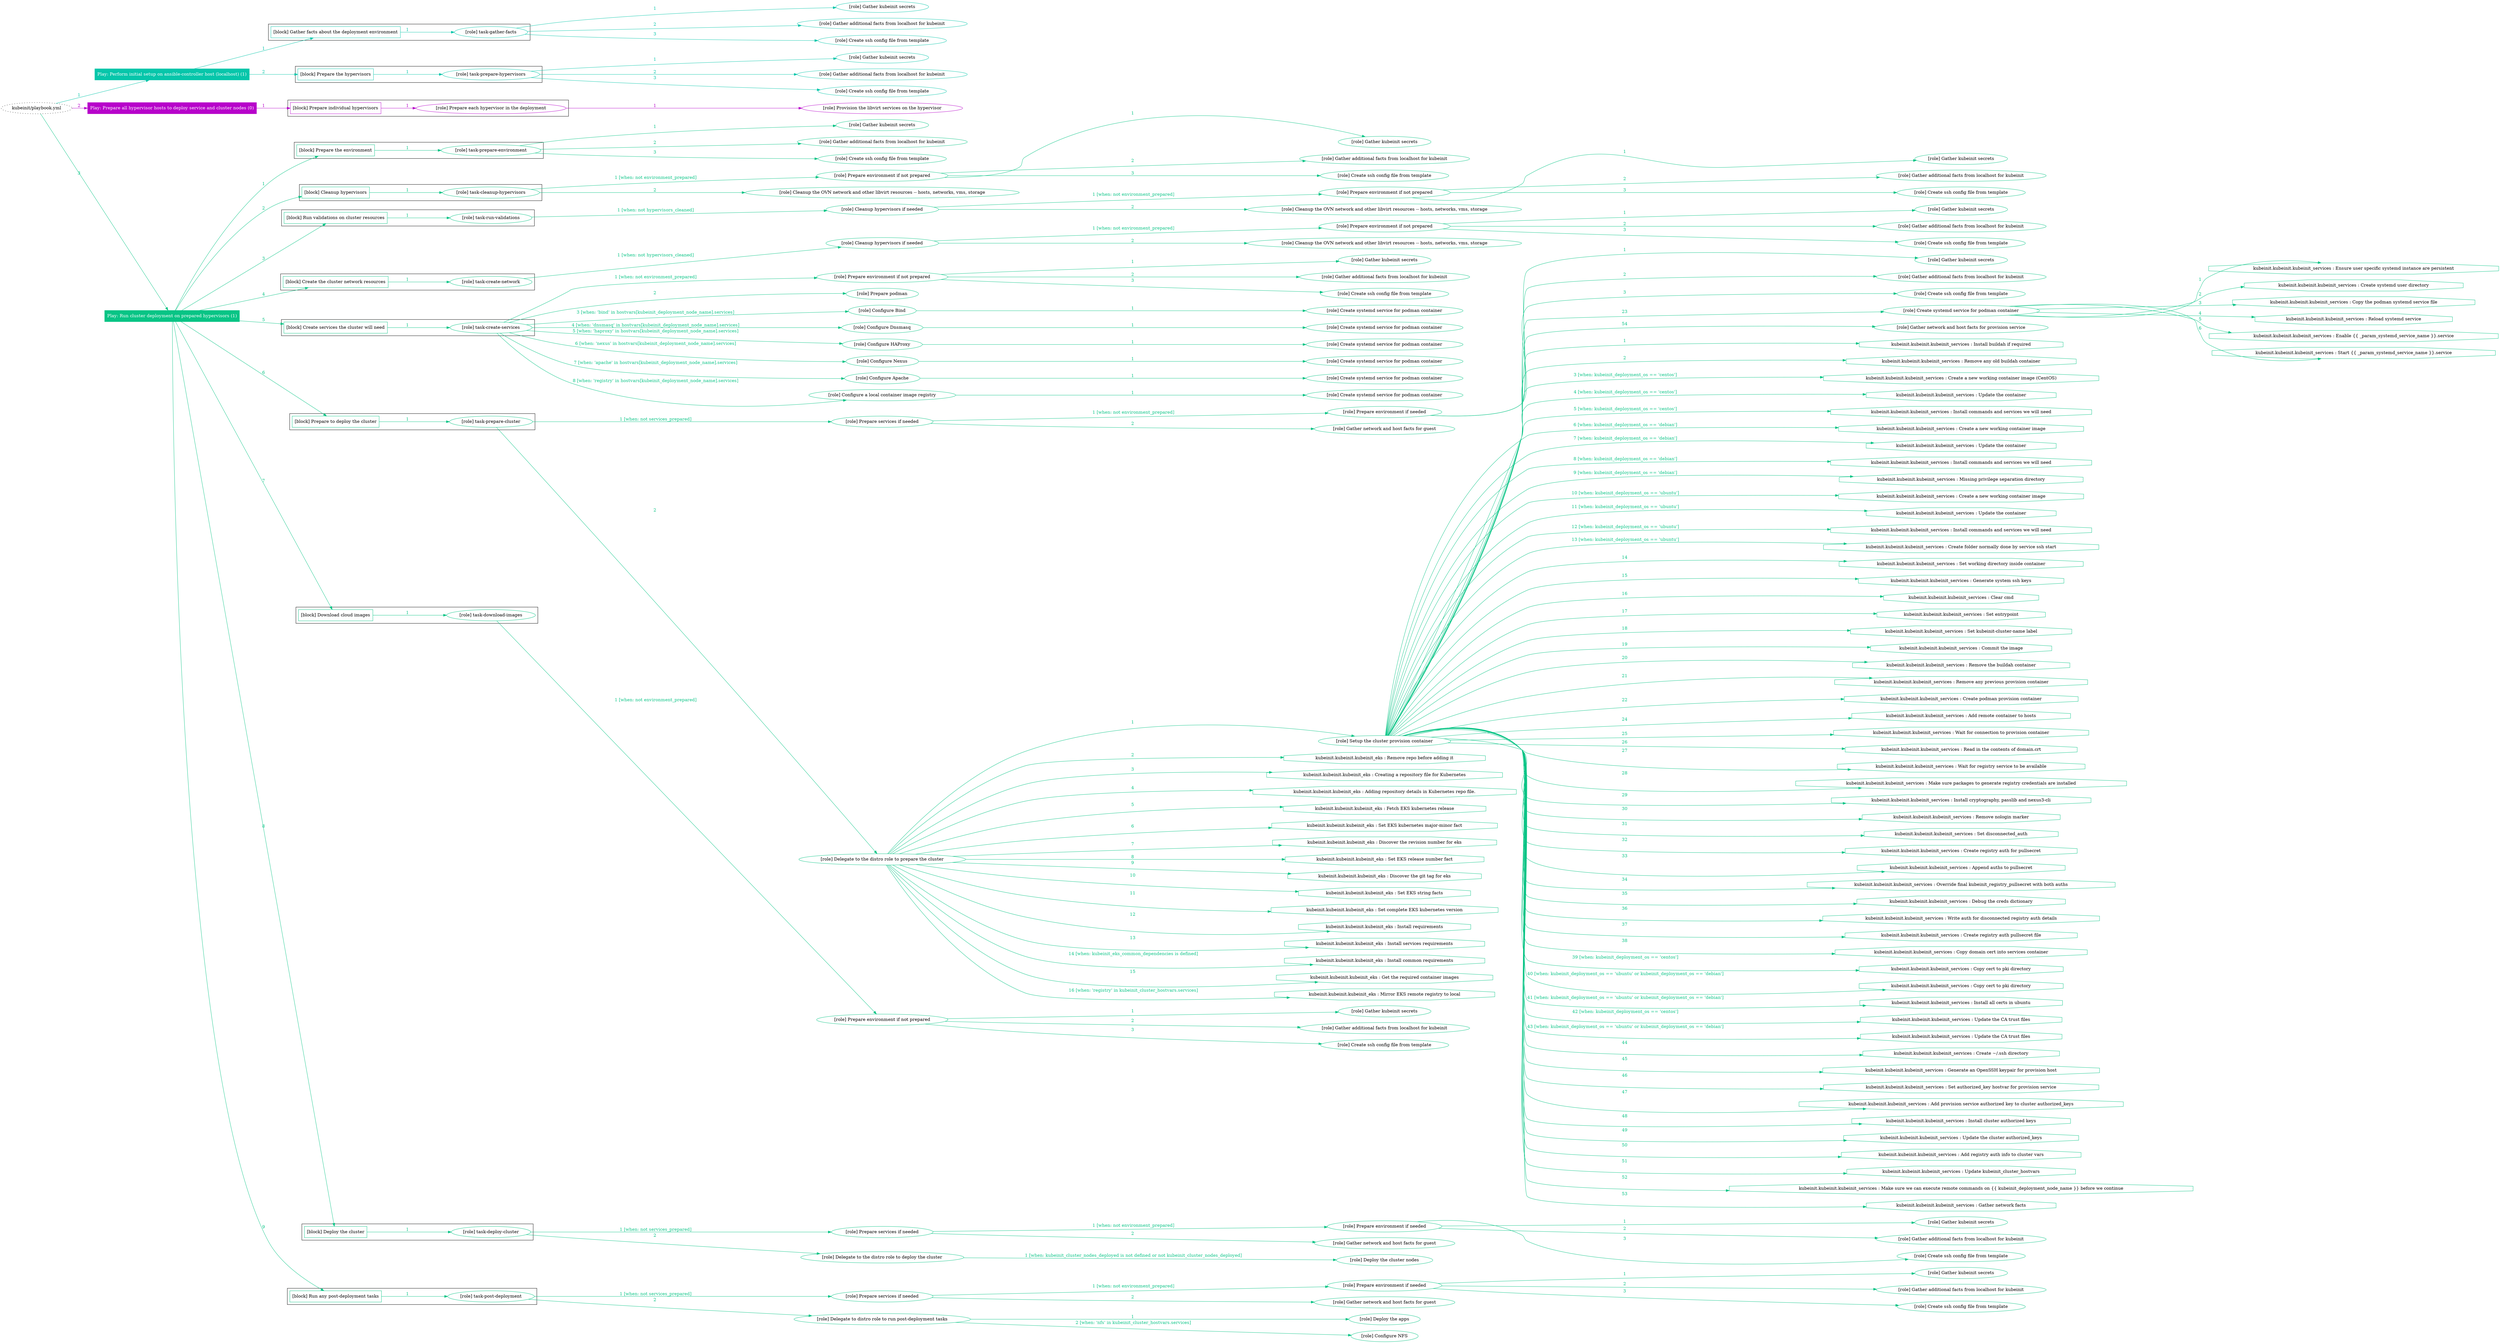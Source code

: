 digraph {
	graph [concentrate=true ordering=in rankdir=LR ratio=fill]
	edge [esep=5 sep=10]
	"kubeinit/playbook.yml" [URL="/home/runner/work/kubeinit/kubeinit/kubeinit/playbook.yml" id=playbook_a15f086f style=dotted]
	play_dff0720d [label="Play: Perform initial setup on ansible-controller host (localhost) (1)" URL="/home/runner/work/kubeinit/kubeinit/kubeinit/playbook.yml" color="#06c6aa" fontcolor="#ffffff" id=play_dff0720d shape=box style=filled tooltip=localhost]
	"kubeinit/playbook.yml" -> play_dff0720d [label="1 " color="#06c6aa" fontcolor="#06c6aa" id=edge_014c868a labeltooltip="1 " tooltip="1 "]
	subgraph "Gather kubeinit secrets" {
		role_d07d2ca5 [label="[role] Gather kubeinit secrets" URL="/home/runner/.ansible/collections/ansible_collections/kubeinit/kubeinit/roles/kubeinit_prepare/tasks/gather_kubeinit_facts.yml" color="#06c6aa" id=role_d07d2ca5 tooltip="Gather kubeinit secrets"]
	}
	subgraph "Gather additional facts from localhost for kubeinit" {
		role_4c4b498b [label="[role] Gather additional facts from localhost for kubeinit" URL="/home/runner/.ansible/collections/ansible_collections/kubeinit/kubeinit/roles/kubeinit_prepare/tasks/gather_kubeinit_facts.yml" color="#06c6aa" id=role_4c4b498b tooltip="Gather additional facts from localhost for kubeinit"]
	}
	subgraph "Create ssh config file from template" {
		role_92bc3a12 [label="[role] Create ssh config file from template" URL="/home/runner/.ansible/collections/ansible_collections/kubeinit/kubeinit/roles/kubeinit_prepare/tasks/gather_kubeinit_facts.yml" color="#06c6aa" id=role_92bc3a12 tooltip="Create ssh config file from template"]
	}
	subgraph "task-gather-facts" {
		role_1f678ea8 [label="[role] task-gather-facts" URL="/home/runner/work/kubeinit/kubeinit/kubeinit/playbook.yml" color="#06c6aa" id=role_1f678ea8 tooltip="task-gather-facts"]
		role_1f678ea8 -> role_d07d2ca5 [label="1 " color="#06c6aa" fontcolor="#06c6aa" id=edge_3d88bea5 labeltooltip="1 " tooltip="1 "]
		role_1f678ea8 -> role_4c4b498b [label="2 " color="#06c6aa" fontcolor="#06c6aa" id=edge_9b258239 labeltooltip="2 " tooltip="2 "]
		role_1f678ea8 -> role_92bc3a12 [label="3 " color="#06c6aa" fontcolor="#06c6aa" id=edge_fe4a7887 labeltooltip="3 " tooltip="3 "]
	}
	subgraph "Gather kubeinit secrets" {
		role_3f09841b [label="[role] Gather kubeinit secrets" URL="/home/runner/.ansible/collections/ansible_collections/kubeinit/kubeinit/roles/kubeinit_prepare/tasks/gather_kubeinit_facts.yml" color="#06c6aa" id=role_3f09841b tooltip="Gather kubeinit secrets"]
	}
	subgraph "Gather additional facts from localhost for kubeinit" {
		role_36d01e5b [label="[role] Gather additional facts from localhost for kubeinit" URL="/home/runner/.ansible/collections/ansible_collections/kubeinit/kubeinit/roles/kubeinit_prepare/tasks/gather_kubeinit_facts.yml" color="#06c6aa" id=role_36d01e5b tooltip="Gather additional facts from localhost for kubeinit"]
	}
	subgraph "Create ssh config file from template" {
		role_fe6b4f15 [label="[role] Create ssh config file from template" URL="/home/runner/.ansible/collections/ansible_collections/kubeinit/kubeinit/roles/kubeinit_prepare/tasks/gather_kubeinit_facts.yml" color="#06c6aa" id=role_fe6b4f15 tooltip="Create ssh config file from template"]
	}
	subgraph "task-prepare-hypervisors" {
		role_1439a699 [label="[role] task-prepare-hypervisors" URL="/home/runner/work/kubeinit/kubeinit/kubeinit/playbook.yml" color="#06c6aa" id=role_1439a699 tooltip="task-prepare-hypervisors"]
		role_1439a699 -> role_3f09841b [label="1 " color="#06c6aa" fontcolor="#06c6aa" id=edge_db038671 labeltooltip="1 " tooltip="1 "]
		role_1439a699 -> role_36d01e5b [label="2 " color="#06c6aa" fontcolor="#06c6aa" id=edge_705255e2 labeltooltip="2 " tooltip="2 "]
		role_1439a699 -> role_fe6b4f15 [label="3 " color="#06c6aa" fontcolor="#06c6aa" id=edge_56ade2e7 labeltooltip="3 " tooltip="3 "]
	}
	subgraph "Play: Perform initial setup on ansible-controller host (localhost) (1)" {
		play_dff0720d -> block_83735ff7 [label=1 color="#06c6aa" fontcolor="#06c6aa" id=edge_f756b597 labeltooltip=1 tooltip=1]
		subgraph cluster_block_83735ff7 {
			block_83735ff7 [label="[block] Gather facts about the deployment environment" URL="/home/runner/work/kubeinit/kubeinit/kubeinit/playbook.yml" color="#06c6aa" id=block_83735ff7 labeltooltip="Gather facts about the deployment environment" shape=box tooltip="Gather facts about the deployment environment"]
			block_83735ff7 -> role_1f678ea8 [label="1 " color="#06c6aa" fontcolor="#06c6aa" id=edge_a80e8862 labeltooltip="1 " tooltip="1 "]
		}
		play_dff0720d -> block_775ba66a [label=2 color="#06c6aa" fontcolor="#06c6aa" id=edge_00b022f4 labeltooltip=2 tooltip=2]
		subgraph cluster_block_775ba66a {
			block_775ba66a [label="[block] Prepare the hypervisors" URL="/home/runner/work/kubeinit/kubeinit/kubeinit/playbook.yml" color="#06c6aa" id=block_775ba66a labeltooltip="Prepare the hypervisors" shape=box tooltip="Prepare the hypervisors"]
			block_775ba66a -> role_1439a699 [label="1 " color="#06c6aa" fontcolor="#06c6aa" id=edge_2a7316c2 labeltooltip="1 " tooltip="1 "]
		}
	}
	play_5919a967 [label="Play: Prepare all hypervisor hosts to deploy service and cluster nodes (0)" URL="/home/runner/work/kubeinit/kubeinit/kubeinit/playbook.yml" color="#b702ca" fontcolor="#ffffff" id=play_5919a967 shape=box style=filled tooltip="Play: Prepare all hypervisor hosts to deploy service and cluster nodes (0)"]
	"kubeinit/playbook.yml" -> play_5919a967 [label="2 " color="#b702ca" fontcolor="#b702ca" id=edge_f53fc188 labeltooltip="2 " tooltip="2 "]
	subgraph "Provision the libvirt services on the hypervisor" {
		role_a02282d3 [label="[role] Provision the libvirt services on the hypervisor" URL="/home/runner/.ansible/collections/ansible_collections/kubeinit/kubeinit/roles/kubeinit_prepare/tasks/prepare_hypervisor.yml" color="#b702ca" id=role_a02282d3 tooltip="Provision the libvirt services on the hypervisor"]
	}
	subgraph "Prepare each hypervisor in the deployment" {
		role_38694711 [label="[role] Prepare each hypervisor in the deployment" URL="/home/runner/work/kubeinit/kubeinit/kubeinit/playbook.yml" color="#b702ca" id=role_38694711 tooltip="Prepare each hypervisor in the deployment"]
		role_38694711 -> role_a02282d3 [label="1 " color="#b702ca" fontcolor="#b702ca" id=edge_16aab310 labeltooltip="1 " tooltip="1 "]
	}
	subgraph "Play: Prepare all hypervisor hosts to deploy service and cluster nodes (0)" {
		play_5919a967 -> block_a83cf6df [label=1 color="#b702ca" fontcolor="#b702ca" id=edge_159713e7 labeltooltip=1 tooltip=1]
		subgraph cluster_block_a83cf6df {
			block_a83cf6df [label="[block] Prepare individual hypervisors" URL="/home/runner/work/kubeinit/kubeinit/kubeinit/playbook.yml" color="#b702ca" id=block_a83cf6df labeltooltip="Prepare individual hypervisors" shape=box tooltip="Prepare individual hypervisors"]
			block_a83cf6df -> role_38694711 [label="1 " color="#b702ca" fontcolor="#b702ca" id=edge_7c439799 labeltooltip="1 " tooltip="1 "]
		}
	}
	play_06dc6bb6 [label="Play: Run cluster deployment on prepared hypervisors (1)" URL="/home/runner/work/kubeinit/kubeinit/kubeinit/playbook.yml" color="#08c485" fontcolor="#ffffff" id=play_06dc6bb6 shape=box style=filled tooltip=localhost]
	"kubeinit/playbook.yml" -> play_06dc6bb6 [label="3 " color="#08c485" fontcolor="#08c485" id=edge_29da8226 labeltooltip="3 " tooltip="3 "]
	subgraph "Gather kubeinit secrets" {
		role_8f2aa382 [label="[role] Gather kubeinit secrets" URL="/home/runner/.ansible/collections/ansible_collections/kubeinit/kubeinit/roles/kubeinit_prepare/tasks/gather_kubeinit_facts.yml" color="#08c485" id=role_8f2aa382 tooltip="Gather kubeinit secrets"]
	}
	subgraph "Gather additional facts from localhost for kubeinit" {
		role_62d37e8c [label="[role] Gather additional facts from localhost for kubeinit" URL="/home/runner/.ansible/collections/ansible_collections/kubeinit/kubeinit/roles/kubeinit_prepare/tasks/gather_kubeinit_facts.yml" color="#08c485" id=role_62d37e8c tooltip="Gather additional facts from localhost for kubeinit"]
	}
	subgraph "Create ssh config file from template" {
		role_8848fce3 [label="[role] Create ssh config file from template" URL="/home/runner/.ansible/collections/ansible_collections/kubeinit/kubeinit/roles/kubeinit_prepare/tasks/gather_kubeinit_facts.yml" color="#08c485" id=role_8848fce3 tooltip="Create ssh config file from template"]
	}
	subgraph "task-prepare-environment" {
		role_5a003090 [label="[role] task-prepare-environment" URL="/home/runner/work/kubeinit/kubeinit/kubeinit/playbook.yml" color="#08c485" id=role_5a003090 tooltip="task-prepare-environment"]
		role_5a003090 -> role_8f2aa382 [label="1 " color="#08c485" fontcolor="#08c485" id=edge_992d632f labeltooltip="1 " tooltip="1 "]
		role_5a003090 -> role_62d37e8c [label="2 " color="#08c485" fontcolor="#08c485" id=edge_40f535d4 labeltooltip="2 " tooltip="2 "]
		role_5a003090 -> role_8848fce3 [label="3 " color="#08c485" fontcolor="#08c485" id=edge_d8b6f470 labeltooltip="3 " tooltip="3 "]
	}
	subgraph "Gather kubeinit secrets" {
		role_313c8360 [label="[role] Gather kubeinit secrets" URL="/home/runner/.ansible/collections/ansible_collections/kubeinit/kubeinit/roles/kubeinit_prepare/tasks/gather_kubeinit_facts.yml" color="#08c485" id=role_313c8360 tooltip="Gather kubeinit secrets"]
	}
	subgraph "Gather additional facts from localhost for kubeinit" {
		role_a0c52b5a [label="[role] Gather additional facts from localhost for kubeinit" URL="/home/runner/.ansible/collections/ansible_collections/kubeinit/kubeinit/roles/kubeinit_prepare/tasks/gather_kubeinit_facts.yml" color="#08c485" id=role_a0c52b5a tooltip="Gather additional facts from localhost for kubeinit"]
	}
	subgraph "Create ssh config file from template" {
		role_2b7e7be5 [label="[role] Create ssh config file from template" URL="/home/runner/.ansible/collections/ansible_collections/kubeinit/kubeinit/roles/kubeinit_prepare/tasks/gather_kubeinit_facts.yml" color="#08c485" id=role_2b7e7be5 tooltip="Create ssh config file from template"]
	}
	subgraph "Prepare environment if not prepared" {
		role_4b601963 [label="[role] Prepare environment if not prepared" URL="/home/runner/.ansible/collections/ansible_collections/kubeinit/kubeinit/roles/kubeinit_prepare/tasks/cleanup_hypervisors.yml" color="#08c485" id=role_4b601963 tooltip="Prepare environment if not prepared"]
		role_4b601963 -> role_313c8360 [label="1 " color="#08c485" fontcolor="#08c485" id=edge_7b37a6f6 labeltooltip="1 " tooltip="1 "]
		role_4b601963 -> role_a0c52b5a [label="2 " color="#08c485" fontcolor="#08c485" id=edge_196e19a8 labeltooltip="2 " tooltip="2 "]
		role_4b601963 -> role_2b7e7be5 [label="3 " color="#08c485" fontcolor="#08c485" id=edge_bc713f5f labeltooltip="3 " tooltip="3 "]
	}
	subgraph "Cleanup the OVN network and other libvirt resources -- hosts, networks, vms, storage" {
		role_76a26c04 [label="[role] Cleanup the OVN network and other libvirt resources -- hosts, networks, vms, storage" URL="/home/runner/.ansible/collections/ansible_collections/kubeinit/kubeinit/roles/kubeinit_prepare/tasks/cleanup_hypervisors.yml" color="#08c485" id=role_76a26c04 tooltip="Cleanup the OVN network and other libvirt resources -- hosts, networks, vms, storage"]
	}
	subgraph "task-cleanup-hypervisors" {
		role_ca9b5083 [label="[role] task-cleanup-hypervisors" URL="/home/runner/work/kubeinit/kubeinit/kubeinit/playbook.yml" color="#08c485" id=role_ca9b5083 tooltip="task-cleanup-hypervisors"]
		role_ca9b5083 -> role_4b601963 [label="1 [when: not environment_prepared]" color="#08c485" fontcolor="#08c485" id=edge_ea4c57a7 labeltooltip="1 [when: not environment_prepared]" tooltip="1 [when: not environment_prepared]"]
		role_ca9b5083 -> role_76a26c04 [label="2 " color="#08c485" fontcolor="#08c485" id=edge_4b11ff7f labeltooltip="2 " tooltip="2 "]
	}
	subgraph "Gather kubeinit secrets" {
		role_d6de7b92 [label="[role] Gather kubeinit secrets" URL="/home/runner/.ansible/collections/ansible_collections/kubeinit/kubeinit/roles/kubeinit_prepare/tasks/gather_kubeinit_facts.yml" color="#08c485" id=role_d6de7b92 tooltip="Gather kubeinit secrets"]
	}
	subgraph "Gather additional facts from localhost for kubeinit" {
		role_b20978c8 [label="[role] Gather additional facts from localhost for kubeinit" URL="/home/runner/.ansible/collections/ansible_collections/kubeinit/kubeinit/roles/kubeinit_prepare/tasks/gather_kubeinit_facts.yml" color="#08c485" id=role_b20978c8 tooltip="Gather additional facts from localhost for kubeinit"]
	}
	subgraph "Create ssh config file from template" {
		role_57609a76 [label="[role] Create ssh config file from template" URL="/home/runner/.ansible/collections/ansible_collections/kubeinit/kubeinit/roles/kubeinit_prepare/tasks/gather_kubeinit_facts.yml" color="#08c485" id=role_57609a76 tooltip="Create ssh config file from template"]
	}
	subgraph "Prepare environment if not prepared" {
		role_d73d52e9 [label="[role] Prepare environment if not prepared" URL="/home/runner/.ansible/collections/ansible_collections/kubeinit/kubeinit/roles/kubeinit_prepare/tasks/cleanup_hypervisors.yml" color="#08c485" id=role_d73d52e9 tooltip="Prepare environment if not prepared"]
		role_d73d52e9 -> role_d6de7b92 [label="1 " color="#08c485" fontcolor="#08c485" id=edge_fe3f6ca9 labeltooltip="1 " tooltip="1 "]
		role_d73d52e9 -> role_b20978c8 [label="2 " color="#08c485" fontcolor="#08c485" id=edge_d345f1a0 labeltooltip="2 " tooltip="2 "]
		role_d73d52e9 -> role_57609a76 [label="3 " color="#08c485" fontcolor="#08c485" id=edge_f2e1b6c8 labeltooltip="3 " tooltip="3 "]
	}
	subgraph "Cleanup the OVN network and other libvirt resources -- hosts, networks, vms, storage" {
		role_b47f344c [label="[role] Cleanup the OVN network and other libvirt resources -- hosts, networks, vms, storage" URL="/home/runner/.ansible/collections/ansible_collections/kubeinit/kubeinit/roles/kubeinit_prepare/tasks/cleanup_hypervisors.yml" color="#08c485" id=role_b47f344c tooltip="Cleanup the OVN network and other libvirt resources -- hosts, networks, vms, storage"]
	}
	subgraph "Cleanup hypervisors if needed" {
		role_b8974f5c [label="[role] Cleanup hypervisors if needed" URL="/home/runner/.ansible/collections/ansible_collections/kubeinit/kubeinit/roles/kubeinit_validations/tasks/main.yml" color="#08c485" id=role_b8974f5c tooltip="Cleanup hypervisors if needed"]
		role_b8974f5c -> role_d73d52e9 [label="1 [when: not environment_prepared]" color="#08c485" fontcolor="#08c485" id=edge_286c1965 labeltooltip="1 [when: not environment_prepared]" tooltip="1 [when: not environment_prepared]"]
		role_b8974f5c -> role_b47f344c [label="2 " color="#08c485" fontcolor="#08c485" id=edge_c19e86d8 labeltooltip="2 " tooltip="2 "]
	}
	subgraph "task-run-validations" {
		role_f0fcf8c2 [label="[role] task-run-validations" URL="/home/runner/work/kubeinit/kubeinit/kubeinit/playbook.yml" color="#08c485" id=role_f0fcf8c2 tooltip="task-run-validations"]
		role_f0fcf8c2 -> role_b8974f5c [label="1 [when: not hypervisors_cleaned]" color="#08c485" fontcolor="#08c485" id=edge_88623770 labeltooltip="1 [when: not hypervisors_cleaned]" tooltip="1 [when: not hypervisors_cleaned]"]
	}
	subgraph "Gather kubeinit secrets" {
		role_2f737209 [label="[role] Gather kubeinit secrets" URL="/home/runner/.ansible/collections/ansible_collections/kubeinit/kubeinit/roles/kubeinit_prepare/tasks/gather_kubeinit_facts.yml" color="#08c485" id=role_2f737209 tooltip="Gather kubeinit secrets"]
	}
	subgraph "Gather additional facts from localhost for kubeinit" {
		role_767d7943 [label="[role] Gather additional facts from localhost for kubeinit" URL="/home/runner/.ansible/collections/ansible_collections/kubeinit/kubeinit/roles/kubeinit_prepare/tasks/gather_kubeinit_facts.yml" color="#08c485" id=role_767d7943 tooltip="Gather additional facts from localhost for kubeinit"]
	}
	subgraph "Create ssh config file from template" {
		role_14cfbaa4 [label="[role] Create ssh config file from template" URL="/home/runner/.ansible/collections/ansible_collections/kubeinit/kubeinit/roles/kubeinit_prepare/tasks/gather_kubeinit_facts.yml" color="#08c485" id=role_14cfbaa4 tooltip="Create ssh config file from template"]
	}
	subgraph "Prepare environment if not prepared" {
		role_d3ea2a42 [label="[role] Prepare environment if not prepared" URL="/home/runner/.ansible/collections/ansible_collections/kubeinit/kubeinit/roles/kubeinit_prepare/tasks/cleanup_hypervisors.yml" color="#08c485" id=role_d3ea2a42 tooltip="Prepare environment if not prepared"]
		role_d3ea2a42 -> role_2f737209 [label="1 " color="#08c485" fontcolor="#08c485" id=edge_fb8b9232 labeltooltip="1 " tooltip="1 "]
		role_d3ea2a42 -> role_767d7943 [label="2 " color="#08c485" fontcolor="#08c485" id=edge_d2013683 labeltooltip="2 " tooltip="2 "]
		role_d3ea2a42 -> role_14cfbaa4 [label="3 " color="#08c485" fontcolor="#08c485" id=edge_6fc29bc3 labeltooltip="3 " tooltip="3 "]
	}
	subgraph "Cleanup the OVN network and other libvirt resources -- hosts, networks, vms, storage" {
		role_7e0e2ba4 [label="[role] Cleanup the OVN network and other libvirt resources -- hosts, networks, vms, storage" URL="/home/runner/.ansible/collections/ansible_collections/kubeinit/kubeinit/roles/kubeinit_prepare/tasks/cleanup_hypervisors.yml" color="#08c485" id=role_7e0e2ba4 tooltip="Cleanup the OVN network and other libvirt resources -- hosts, networks, vms, storage"]
	}
	subgraph "Cleanup hypervisors if needed" {
		role_f1aeff29 [label="[role] Cleanup hypervisors if needed" URL="/home/runner/.ansible/collections/ansible_collections/kubeinit/kubeinit/roles/kubeinit_libvirt/tasks/create_network.yml" color="#08c485" id=role_f1aeff29 tooltip="Cleanup hypervisors if needed"]
		role_f1aeff29 -> role_d3ea2a42 [label="1 [when: not environment_prepared]" color="#08c485" fontcolor="#08c485" id=edge_7dc29fe1 labeltooltip="1 [when: not environment_prepared]" tooltip="1 [when: not environment_prepared]"]
		role_f1aeff29 -> role_7e0e2ba4 [label="2 " color="#08c485" fontcolor="#08c485" id=edge_7a8d31a9 labeltooltip="2 " tooltip="2 "]
	}
	subgraph "task-create-network" {
		role_142ca678 [label="[role] task-create-network" URL="/home/runner/work/kubeinit/kubeinit/kubeinit/playbook.yml" color="#08c485" id=role_142ca678 tooltip="task-create-network"]
		role_142ca678 -> role_f1aeff29 [label="1 [when: not hypervisors_cleaned]" color="#08c485" fontcolor="#08c485" id=edge_05ba8f48 labeltooltip="1 [when: not hypervisors_cleaned]" tooltip="1 [when: not hypervisors_cleaned]"]
	}
	subgraph "Gather kubeinit secrets" {
		role_c2914109 [label="[role] Gather kubeinit secrets" URL="/home/runner/.ansible/collections/ansible_collections/kubeinit/kubeinit/roles/kubeinit_prepare/tasks/gather_kubeinit_facts.yml" color="#08c485" id=role_c2914109 tooltip="Gather kubeinit secrets"]
	}
	subgraph "Gather additional facts from localhost for kubeinit" {
		role_6a1d2ab3 [label="[role] Gather additional facts from localhost for kubeinit" URL="/home/runner/.ansible/collections/ansible_collections/kubeinit/kubeinit/roles/kubeinit_prepare/tasks/gather_kubeinit_facts.yml" color="#08c485" id=role_6a1d2ab3 tooltip="Gather additional facts from localhost for kubeinit"]
	}
	subgraph "Create ssh config file from template" {
		role_81b0fe39 [label="[role] Create ssh config file from template" URL="/home/runner/.ansible/collections/ansible_collections/kubeinit/kubeinit/roles/kubeinit_prepare/tasks/gather_kubeinit_facts.yml" color="#08c485" id=role_81b0fe39 tooltip="Create ssh config file from template"]
	}
	subgraph "Prepare environment if not prepared" {
		role_761493e2 [label="[role] Prepare environment if not prepared" URL="/home/runner/.ansible/collections/ansible_collections/kubeinit/kubeinit/roles/kubeinit_services/tasks/main.yml" color="#08c485" id=role_761493e2 tooltip="Prepare environment if not prepared"]
		role_761493e2 -> role_c2914109 [label="1 " color="#08c485" fontcolor="#08c485" id=edge_adc0c65d labeltooltip="1 " tooltip="1 "]
		role_761493e2 -> role_6a1d2ab3 [label="2 " color="#08c485" fontcolor="#08c485" id=edge_be3c31d7 labeltooltip="2 " tooltip="2 "]
		role_761493e2 -> role_81b0fe39 [label="3 " color="#08c485" fontcolor="#08c485" id=edge_0ae0daf0 labeltooltip="3 " tooltip="3 "]
	}
	subgraph "Prepare podman" {
		role_50b1a235 [label="[role] Prepare podman" URL="/home/runner/.ansible/collections/ansible_collections/kubeinit/kubeinit/roles/kubeinit_services/tasks/00_create_service_pod.yml" color="#08c485" id=role_50b1a235 tooltip="Prepare podman"]
	}
	subgraph "Create systemd service for podman container" {
		role_415e42b2 [label="[role] Create systemd service for podman container" URL="/home/runner/.ansible/collections/ansible_collections/kubeinit/kubeinit/roles/kubeinit_bind/tasks/main.yml" color="#08c485" id=role_415e42b2 tooltip="Create systemd service for podman container"]
	}
	subgraph "Configure Bind" {
		role_060180df [label="[role] Configure Bind" URL="/home/runner/.ansible/collections/ansible_collections/kubeinit/kubeinit/roles/kubeinit_services/tasks/start_services_containers.yml" color="#08c485" id=role_060180df tooltip="Configure Bind"]
		role_060180df -> role_415e42b2 [label="1 " color="#08c485" fontcolor="#08c485" id=edge_30e19875 labeltooltip="1 " tooltip="1 "]
	}
	subgraph "Create systemd service for podman container" {
		role_9e741860 [label="[role] Create systemd service for podman container" URL="/home/runner/.ansible/collections/ansible_collections/kubeinit/kubeinit/roles/kubeinit_dnsmasq/tasks/main.yml" color="#08c485" id=role_9e741860 tooltip="Create systemd service for podman container"]
	}
	subgraph "Configure Dnsmasq" {
		role_15f193f1 [label="[role] Configure Dnsmasq" URL="/home/runner/.ansible/collections/ansible_collections/kubeinit/kubeinit/roles/kubeinit_services/tasks/start_services_containers.yml" color="#08c485" id=role_15f193f1 tooltip="Configure Dnsmasq"]
		role_15f193f1 -> role_9e741860 [label="1 " color="#08c485" fontcolor="#08c485" id=edge_756b8fe5 labeltooltip="1 " tooltip="1 "]
	}
	subgraph "Create systemd service for podman container" {
		role_ea044217 [label="[role] Create systemd service for podman container" URL="/home/runner/.ansible/collections/ansible_collections/kubeinit/kubeinit/roles/kubeinit_haproxy/tasks/main.yml" color="#08c485" id=role_ea044217 tooltip="Create systemd service for podman container"]
	}
	subgraph "Configure HAProxy" {
		role_c03372b9 [label="[role] Configure HAProxy" URL="/home/runner/.ansible/collections/ansible_collections/kubeinit/kubeinit/roles/kubeinit_services/tasks/start_services_containers.yml" color="#08c485" id=role_c03372b9 tooltip="Configure HAProxy"]
		role_c03372b9 -> role_ea044217 [label="1 " color="#08c485" fontcolor="#08c485" id=edge_8ab527e2 labeltooltip="1 " tooltip="1 "]
	}
	subgraph "Create systemd service for podman container" {
		role_b5640221 [label="[role] Create systemd service for podman container" URL="/home/runner/.ansible/collections/ansible_collections/kubeinit/kubeinit/roles/kubeinit_nexus/tasks/main.yml" color="#08c485" id=role_b5640221 tooltip="Create systemd service for podman container"]
	}
	subgraph "Configure Nexus" {
		role_e4d964af [label="[role] Configure Nexus" URL="/home/runner/.ansible/collections/ansible_collections/kubeinit/kubeinit/roles/kubeinit_services/tasks/start_services_containers.yml" color="#08c485" id=role_e4d964af tooltip="Configure Nexus"]
		role_e4d964af -> role_b5640221 [label="1 " color="#08c485" fontcolor="#08c485" id=edge_97582754 labeltooltip="1 " tooltip="1 "]
	}
	subgraph "Create systemd service for podman container" {
		role_65a2e4c8 [label="[role] Create systemd service for podman container" URL="/home/runner/.ansible/collections/ansible_collections/kubeinit/kubeinit/roles/kubeinit_apache/tasks/main.yml" color="#08c485" id=role_65a2e4c8 tooltip="Create systemd service for podman container"]
	}
	subgraph "Configure Apache" {
		role_5746c4e7 [label="[role] Configure Apache" URL="/home/runner/.ansible/collections/ansible_collections/kubeinit/kubeinit/roles/kubeinit_services/tasks/start_services_containers.yml" color="#08c485" id=role_5746c4e7 tooltip="Configure Apache"]
		role_5746c4e7 -> role_65a2e4c8 [label="1 " color="#08c485" fontcolor="#08c485" id=edge_3e6a4b20 labeltooltip="1 " tooltip="1 "]
	}
	subgraph "Create systemd service for podman container" {
		role_41dbc664 [label="[role] Create systemd service for podman container" URL="/home/runner/.ansible/collections/ansible_collections/kubeinit/kubeinit/roles/kubeinit_registry/tasks/main.yml" color="#08c485" id=role_41dbc664 tooltip="Create systemd service for podman container"]
	}
	subgraph "Configure a local container image registry" {
		role_f4bafd44 [label="[role] Configure a local container image registry" URL="/home/runner/.ansible/collections/ansible_collections/kubeinit/kubeinit/roles/kubeinit_services/tasks/start_services_containers.yml" color="#08c485" id=role_f4bafd44 tooltip="Configure a local container image registry"]
		role_f4bafd44 -> role_41dbc664 [label="1 " color="#08c485" fontcolor="#08c485" id=edge_6c00abd0 labeltooltip="1 " tooltip="1 "]
	}
	subgraph "task-create-services" {
		role_d3dc8f2d [label="[role] task-create-services" URL="/home/runner/work/kubeinit/kubeinit/kubeinit/playbook.yml" color="#08c485" id=role_d3dc8f2d tooltip="task-create-services"]
		role_d3dc8f2d -> role_761493e2 [label="1 [when: not environment_prepared]" color="#08c485" fontcolor="#08c485" id=edge_2b3476b0 labeltooltip="1 [when: not environment_prepared]" tooltip="1 [when: not environment_prepared]"]
		role_d3dc8f2d -> role_50b1a235 [label="2 " color="#08c485" fontcolor="#08c485" id=edge_89e0267f labeltooltip="2 " tooltip="2 "]
		role_d3dc8f2d -> role_060180df [label="3 [when: 'bind' in hostvars[kubeinit_deployment_node_name].services]" color="#08c485" fontcolor="#08c485" id=edge_00eb2b9e labeltooltip="3 [when: 'bind' in hostvars[kubeinit_deployment_node_name].services]" tooltip="3 [when: 'bind' in hostvars[kubeinit_deployment_node_name].services]"]
		role_d3dc8f2d -> role_15f193f1 [label="4 [when: 'dnsmasq' in hostvars[kubeinit_deployment_node_name].services]" color="#08c485" fontcolor="#08c485" id=edge_8b5f4385 labeltooltip="4 [when: 'dnsmasq' in hostvars[kubeinit_deployment_node_name].services]" tooltip="4 [when: 'dnsmasq' in hostvars[kubeinit_deployment_node_name].services]"]
		role_d3dc8f2d -> role_c03372b9 [label="5 [when: 'haproxy' in hostvars[kubeinit_deployment_node_name].services]" color="#08c485" fontcolor="#08c485" id=edge_8bedd7c7 labeltooltip="5 [when: 'haproxy' in hostvars[kubeinit_deployment_node_name].services]" tooltip="5 [when: 'haproxy' in hostvars[kubeinit_deployment_node_name].services]"]
		role_d3dc8f2d -> role_e4d964af [label="6 [when: 'nexus' in hostvars[kubeinit_deployment_node_name].services]" color="#08c485" fontcolor="#08c485" id=edge_478416e0 labeltooltip="6 [when: 'nexus' in hostvars[kubeinit_deployment_node_name].services]" tooltip="6 [when: 'nexus' in hostvars[kubeinit_deployment_node_name].services]"]
		role_d3dc8f2d -> role_5746c4e7 [label="7 [when: 'apache' in hostvars[kubeinit_deployment_node_name].services]" color="#08c485" fontcolor="#08c485" id=edge_89fda8b1 labeltooltip="7 [when: 'apache' in hostvars[kubeinit_deployment_node_name].services]" tooltip="7 [when: 'apache' in hostvars[kubeinit_deployment_node_name].services]"]
		role_d3dc8f2d -> role_f4bafd44 [label="8 [when: 'registry' in hostvars[kubeinit_deployment_node_name].services]" color="#08c485" fontcolor="#08c485" id=edge_3e5b6eda labeltooltip="8 [when: 'registry' in hostvars[kubeinit_deployment_node_name].services]" tooltip="8 [when: 'registry' in hostvars[kubeinit_deployment_node_name].services]"]
	}
	subgraph "Gather kubeinit secrets" {
		role_fe6f5e59 [label="[role] Gather kubeinit secrets" URL="/home/runner/.ansible/collections/ansible_collections/kubeinit/kubeinit/roles/kubeinit_prepare/tasks/gather_kubeinit_facts.yml" color="#08c485" id=role_fe6f5e59 tooltip="Gather kubeinit secrets"]
	}
	subgraph "Gather additional facts from localhost for kubeinit" {
		role_6266556f [label="[role] Gather additional facts from localhost for kubeinit" URL="/home/runner/.ansible/collections/ansible_collections/kubeinit/kubeinit/roles/kubeinit_prepare/tasks/gather_kubeinit_facts.yml" color="#08c485" id=role_6266556f tooltip="Gather additional facts from localhost for kubeinit"]
	}
	subgraph "Create ssh config file from template" {
		role_bde08dd1 [label="[role] Create ssh config file from template" URL="/home/runner/.ansible/collections/ansible_collections/kubeinit/kubeinit/roles/kubeinit_prepare/tasks/gather_kubeinit_facts.yml" color="#08c485" id=role_bde08dd1 tooltip="Create ssh config file from template"]
	}
	subgraph "Prepare environment if needed" {
		role_92d40ea7 [label="[role] Prepare environment if needed" URL="/home/runner/.ansible/collections/ansible_collections/kubeinit/kubeinit/roles/kubeinit_services/tasks/prepare_services.yml" color="#08c485" id=role_92d40ea7 tooltip="Prepare environment if needed"]
		role_92d40ea7 -> role_fe6f5e59 [label="1 " color="#08c485" fontcolor="#08c485" id=edge_06741c39 labeltooltip="1 " tooltip="1 "]
		role_92d40ea7 -> role_6266556f [label="2 " color="#08c485" fontcolor="#08c485" id=edge_24e23cbe labeltooltip="2 " tooltip="2 "]
		role_92d40ea7 -> role_bde08dd1 [label="3 " color="#08c485" fontcolor="#08c485" id=edge_b41a7d13 labeltooltip="3 " tooltip="3 "]
	}
	subgraph "Gather network and host facts for guest" {
		role_4964b97e [label="[role] Gather network and host facts for guest" URL="/home/runner/.ansible/collections/ansible_collections/kubeinit/kubeinit/roles/kubeinit_services/tasks/prepare_services.yml" color="#08c485" id=role_4964b97e tooltip="Gather network and host facts for guest"]
	}
	subgraph "Prepare services if needed" {
		role_c07209dd [label="[role] Prepare services if needed" URL="/home/runner/.ansible/collections/ansible_collections/kubeinit/kubeinit/roles/kubeinit_prepare/tasks/prepare_cluster.yml" color="#08c485" id=role_c07209dd tooltip="Prepare services if needed"]
		role_c07209dd -> role_92d40ea7 [label="1 [when: not environment_prepared]" color="#08c485" fontcolor="#08c485" id=edge_1c400a2e labeltooltip="1 [when: not environment_prepared]" tooltip="1 [when: not environment_prepared]"]
		role_c07209dd -> role_4964b97e [label="2 " color="#08c485" fontcolor="#08c485" id=edge_2597711e labeltooltip="2 " tooltip="2 "]
	}
	subgraph "Create systemd service for podman container" {
		role_db24a085 [label="[role] Create systemd service for podman container" URL="/home/runner/.ansible/collections/ansible_collections/kubeinit/kubeinit/roles/kubeinit_services/tasks/create_provision_container.yml" color="#08c485" id=role_db24a085 tooltip="Create systemd service for podman container"]
		task_88a2b829 [label="kubeinit.kubeinit.kubeinit_services : Ensure user specific systemd instance are persistent" URL="/home/runner/.ansible/collections/ansible_collections/kubeinit/kubeinit/roles/kubeinit_services/tasks/create_managed_service.yml" color="#08c485" id=task_88a2b829 shape=octagon tooltip="kubeinit.kubeinit.kubeinit_services : Ensure user specific systemd instance are persistent"]
		role_db24a085 -> task_88a2b829 [label="1 " color="#08c485" fontcolor="#08c485" id=edge_d2d052d6 labeltooltip="1 " tooltip="1 "]
		task_7256ba83 [label="kubeinit.kubeinit.kubeinit_services : Create systemd user directory" URL="/home/runner/.ansible/collections/ansible_collections/kubeinit/kubeinit/roles/kubeinit_services/tasks/create_managed_service.yml" color="#08c485" id=task_7256ba83 shape=octagon tooltip="kubeinit.kubeinit.kubeinit_services : Create systemd user directory"]
		role_db24a085 -> task_7256ba83 [label="2 " color="#08c485" fontcolor="#08c485" id=edge_3dd13c4f labeltooltip="2 " tooltip="2 "]
		task_7029cbfc [label="kubeinit.kubeinit.kubeinit_services : Copy the podman systemd service file" URL="/home/runner/.ansible/collections/ansible_collections/kubeinit/kubeinit/roles/kubeinit_services/tasks/create_managed_service.yml" color="#08c485" id=task_7029cbfc shape=octagon tooltip="kubeinit.kubeinit.kubeinit_services : Copy the podman systemd service file"]
		role_db24a085 -> task_7029cbfc [label="3 " color="#08c485" fontcolor="#08c485" id=edge_658d6efd labeltooltip="3 " tooltip="3 "]
		task_fc9067b8 [label="kubeinit.kubeinit.kubeinit_services : Reload systemd service" URL="/home/runner/.ansible/collections/ansible_collections/kubeinit/kubeinit/roles/kubeinit_services/tasks/create_managed_service.yml" color="#08c485" id=task_fc9067b8 shape=octagon tooltip="kubeinit.kubeinit.kubeinit_services : Reload systemd service"]
		role_db24a085 -> task_fc9067b8 [label="4 " color="#08c485" fontcolor="#08c485" id=edge_0bca21ae labeltooltip="4 " tooltip="4 "]
		task_2f29b881 [label="kubeinit.kubeinit.kubeinit_services : Enable {{ _param_systemd_service_name }}.service" URL="/home/runner/.ansible/collections/ansible_collections/kubeinit/kubeinit/roles/kubeinit_services/tasks/create_managed_service.yml" color="#08c485" id=task_2f29b881 shape=octagon tooltip="kubeinit.kubeinit.kubeinit_services : Enable {{ _param_systemd_service_name }}.service"]
		role_db24a085 -> task_2f29b881 [label="5 " color="#08c485" fontcolor="#08c485" id=edge_6b1ed7b5 labeltooltip="5 " tooltip="5 "]
		task_d81fbdc4 [label="kubeinit.kubeinit.kubeinit_services : Start {{ _param_systemd_service_name }}.service" URL="/home/runner/.ansible/collections/ansible_collections/kubeinit/kubeinit/roles/kubeinit_services/tasks/create_managed_service.yml" color="#08c485" id=task_d81fbdc4 shape=octagon tooltip="kubeinit.kubeinit.kubeinit_services : Start {{ _param_systemd_service_name }}.service"]
		role_db24a085 -> task_d81fbdc4 [label="6 " color="#08c485" fontcolor="#08c485" id=edge_9bb8dbdb labeltooltip="6 " tooltip="6 "]
	}
	subgraph "Gather network and host facts for provision service" {
		role_7b79e8ed [label="[role] Gather network and host facts for provision service" URL="/home/runner/.ansible/collections/ansible_collections/kubeinit/kubeinit/roles/kubeinit_services/tasks/create_provision_container.yml" color="#08c485" id=role_7b79e8ed tooltip="Gather network and host facts for provision service"]
	}
	subgraph "Setup the cluster provision container" {
		role_8f390ebc [label="[role] Setup the cluster provision container" URL="/home/runner/.ansible/collections/ansible_collections/kubeinit/kubeinit/roles/kubeinit_eks/tasks/prepare_cluster.yml" color="#08c485" id=role_8f390ebc tooltip="Setup the cluster provision container"]
		task_62599566 [label="kubeinit.kubeinit.kubeinit_services : Install buildah if required" URL="/home/runner/.ansible/collections/ansible_collections/kubeinit/kubeinit/roles/kubeinit_services/tasks/create_provision_container.yml" color="#08c485" id=task_62599566 shape=octagon tooltip="kubeinit.kubeinit.kubeinit_services : Install buildah if required"]
		role_8f390ebc -> task_62599566 [label="1 " color="#08c485" fontcolor="#08c485" id=edge_8ae54d5d labeltooltip="1 " tooltip="1 "]
		task_0e80e6bb [label="kubeinit.kubeinit.kubeinit_services : Remove any old buildah container" URL="/home/runner/.ansible/collections/ansible_collections/kubeinit/kubeinit/roles/kubeinit_services/tasks/create_provision_container.yml" color="#08c485" id=task_0e80e6bb shape=octagon tooltip="kubeinit.kubeinit.kubeinit_services : Remove any old buildah container"]
		role_8f390ebc -> task_0e80e6bb [label="2 " color="#08c485" fontcolor="#08c485" id=edge_cb75bf25 labeltooltip="2 " tooltip="2 "]
		task_0804e133 [label="kubeinit.kubeinit.kubeinit_services : Create a new working container image (CentOS)" URL="/home/runner/.ansible/collections/ansible_collections/kubeinit/kubeinit/roles/kubeinit_services/tasks/create_provision_container.yml" color="#08c485" id=task_0804e133 shape=octagon tooltip="kubeinit.kubeinit.kubeinit_services : Create a new working container image (CentOS)"]
		role_8f390ebc -> task_0804e133 [label="3 [when: kubeinit_deployment_os == 'centos']" color="#08c485" fontcolor="#08c485" id=edge_e523ef7a labeltooltip="3 [when: kubeinit_deployment_os == 'centos']" tooltip="3 [when: kubeinit_deployment_os == 'centos']"]
		task_f047d185 [label="kubeinit.kubeinit.kubeinit_services : Update the container" URL="/home/runner/.ansible/collections/ansible_collections/kubeinit/kubeinit/roles/kubeinit_services/tasks/create_provision_container.yml" color="#08c485" id=task_f047d185 shape=octagon tooltip="kubeinit.kubeinit.kubeinit_services : Update the container"]
		role_8f390ebc -> task_f047d185 [label="4 [when: kubeinit_deployment_os == 'centos']" color="#08c485" fontcolor="#08c485" id=edge_aff07058 labeltooltip="4 [when: kubeinit_deployment_os == 'centos']" tooltip="4 [when: kubeinit_deployment_os == 'centos']"]
		task_0555b1f5 [label="kubeinit.kubeinit.kubeinit_services : Install commands and services we will need" URL="/home/runner/.ansible/collections/ansible_collections/kubeinit/kubeinit/roles/kubeinit_services/tasks/create_provision_container.yml" color="#08c485" id=task_0555b1f5 shape=octagon tooltip="kubeinit.kubeinit.kubeinit_services : Install commands and services we will need"]
		role_8f390ebc -> task_0555b1f5 [label="5 [when: kubeinit_deployment_os == 'centos']" color="#08c485" fontcolor="#08c485" id=edge_877fa832 labeltooltip="5 [when: kubeinit_deployment_os == 'centos']" tooltip="5 [when: kubeinit_deployment_os == 'centos']"]
		task_53303031 [label="kubeinit.kubeinit.kubeinit_services : Create a new working container image" URL="/home/runner/.ansible/collections/ansible_collections/kubeinit/kubeinit/roles/kubeinit_services/tasks/create_provision_container.yml" color="#08c485" id=task_53303031 shape=octagon tooltip="kubeinit.kubeinit.kubeinit_services : Create a new working container image"]
		role_8f390ebc -> task_53303031 [label="6 [when: kubeinit_deployment_os == 'debian']" color="#08c485" fontcolor="#08c485" id=edge_e4a2539b labeltooltip="6 [when: kubeinit_deployment_os == 'debian']" tooltip="6 [when: kubeinit_deployment_os == 'debian']"]
		task_d868d4d5 [label="kubeinit.kubeinit.kubeinit_services : Update the container" URL="/home/runner/.ansible/collections/ansible_collections/kubeinit/kubeinit/roles/kubeinit_services/tasks/create_provision_container.yml" color="#08c485" id=task_d868d4d5 shape=octagon tooltip="kubeinit.kubeinit.kubeinit_services : Update the container"]
		role_8f390ebc -> task_d868d4d5 [label="7 [when: kubeinit_deployment_os == 'debian']" color="#08c485" fontcolor="#08c485" id=edge_41ef2836 labeltooltip="7 [when: kubeinit_deployment_os == 'debian']" tooltip="7 [when: kubeinit_deployment_os == 'debian']"]
		task_55baa825 [label="kubeinit.kubeinit.kubeinit_services : Install commands and services we will need" URL="/home/runner/.ansible/collections/ansible_collections/kubeinit/kubeinit/roles/kubeinit_services/tasks/create_provision_container.yml" color="#08c485" id=task_55baa825 shape=octagon tooltip="kubeinit.kubeinit.kubeinit_services : Install commands and services we will need"]
		role_8f390ebc -> task_55baa825 [label="8 [when: kubeinit_deployment_os == 'debian']" color="#08c485" fontcolor="#08c485" id=edge_754bc453 labeltooltip="8 [when: kubeinit_deployment_os == 'debian']" tooltip="8 [when: kubeinit_deployment_os == 'debian']"]
		task_1268562a [label="kubeinit.kubeinit.kubeinit_services : Missing privilege separation directory" URL="/home/runner/.ansible/collections/ansible_collections/kubeinit/kubeinit/roles/kubeinit_services/tasks/create_provision_container.yml" color="#08c485" id=task_1268562a shape=octagon tooltip="kubeinit.kubeinit.kubeinit_services : Missing privilege separation directory"]
		role_8f390ebc -> task_1268562a [label="9 [when: kubeinit_deployment_os == 'debian']" color="#08c485" fontcolor="#08c485" id=edge_49503a7f labeltooltip="9 [when: kubeinit_deployment_os == 'debian']" tooltip="9 [when: kubeinit_deployment_os == 'debian']"]
		task_f70077a9 [label="kubeinit.kubeinit.kubeinit_services : Create a new working container image" URL="/home/runner/.ansible/collections/ansible_collections/kubeinit/kubeinit/roles/kubeinit_services/tasks/create_provision_container.yml" color="#08c485" id=task_f70077a9 shape=octagon tooltip="kubeinit.kubeinit.kubeinit_services : Create a new working container image"]
		role_8f390ebc -> task_f70077a9 [label="10 [when: kubeinit_deployment_os == 'ubuntu']" color="#08c485" fontcolor="#08c485" id=edge_d0aeacc7 labeltooltip="10 [when: kubeinit_deployment_os == 'ubuntu']" tooltip="10 [when: kubeinit_deployment_os == 'ubuntu']"]
		task_a7e3ba43 [label="kubeinit.kubeinit.kubeinit_services : Update the container" URL="/home/runner/.ansible/collections/ansible_collections/kubeinit/kubeinit/roles/kubeinit_services/tasks/create_provision_container.yml" color="#08c485" id=task_a7e3ba43 shape=octagon tooltip="kubeinit.kubeinit.kubeinit_services : Update the container"]
		role_8f390ebc -> task_a7e3ba43 [label="11 [when: kubeinit_deployment_os == 'ubuntu']" color="#08c485" fontcolor="#08c485" id=edge_fa396587 labeltooltip="11 [when: kubeinit_deployment_os == 'ubuntu']" tooltip="11 [when: kubeinit_deployment_os == 'ubuntu']"]
		task_453c3723 [label="kubeinit.kubeinit.kubeinit_services : Install commands and services we will need" URL="/home/runner/.ansible/collections/ansible_collections/kubeinit/kubeinit/roles/kubeinit_services/tasks/create_provision_container.yml" color="#08c485" id=task_453c3723 shape=octagon tooltip="kubeinit.kubeinit.kubeinit_services : Install commands and services we will need"]
		role_8f390ebc -> task_453c3723 [label="12 [when: kubeinit_deployment_os == 'ubuntu']" color="#08c485" fontcolor="#08c485" id=edge_0c487239 labeltooltip="12 [when: kubeinit_deployment_os == 'ubuntu']" tooltip="12 [when: kubeinit_deployment_os == 'ubuntu']"]
		task_5d3232e4 [label="kubeinit.kubeinit.kubeinit_services : Create folder normally done by service ssh start" URL="/home/runner/.ansible/collections/ansible_collections/kubeinit/kubeinit/roles/kubeinit_services/tasks/create_provision_container.yml" color="#08c485" id=task_5d3232e4 shape=octagon tooltip="kubeinit.kubeinit.kubeinit_services : Create folder normally done by service ssh start"]
		role_8f390ebc -> task_5d3232e4 [label="13 [when: kubeinit_deployment_os == 'ubuntu']" color="#08c485" fontcolor="#08c485" id=edge_010e0a9f labeltooltip="13 [when: kubeinit_deployment_os == 'ubuntu']" tooltip="13 [when: kubeinit_deployment_os == 'ubuntu']"]
		task_e824e14c [label="kubeinit.kubeinit.kubeinit_services : Set working directory inside container" URL="/home/runner/.ansible/collections/ansible_collections/kubeinit/kubeinit/roles/kubeinit_services/tasks/create_provision_container.yml" color="#08c485" id=task_e824e14c shape=octagon tooltip="kubeinit.kubeinit.kubeinit_services : Set working directory inside container"]
		role_8f390ebc -> task_e824e14c [label="14 " color="#08c485" fontcolor="#08c485" id=edge_3c22e6b7 labeltooltip="14 " tooltip="14 "]
		task_1abd37b3 [label="kubeinit.kubeinit.kubeinit_services : Generate system ssh keys" URL="/home/runner/.ansible/collections/ansible_collections/kubeinit/kubeinit/roles/kubeinit_services/tasks/create_provision_container.yml" color="#08c485" id=task_1abd37b3 shape=octagon tooltip="kubeinit.kubeinit.kubeinit_services : Generate system ssh keys"]
		role_8f390ebc -> task_1abd37b3 [label="15 " color="#08c485" fontcolor="#08c485" id=edge_43364fa4 labeltooltip="15 " tooltip="15 "]
		task_7e0e5138 [label="kubeinit.kubeinit.kubeinit_services : Clear cmd" URL="/home/runner/.ansible/collections/ansible_collections/kubeinit/kubeinit/roles/kubeinit_services/tasks/create_provision_container.yml" color="#08c485" id=task_7e0e5138 shape=octagon tooltip="kubeinit.kubeinit.kubeinit_services : Clear cmd"]
		role_8f390ebc -> task_7e0e5138 [label="16 " color="#08c485" fontcolor="#08c485" id=edge_9246fd5b labeltooltip="16 " tooltip="16 "]
		task_60643986 [label="kubeinit.kubeinit.kubeinit_services : Set entrypoint" URL="/home/runner/.ansible/collections/ansible_collections/kubeinit/kubeinit/roles/kubeinit_services/tasks/create_provision_container.yml" color="#08c485" id=task_60643986 shape=octagon tooltip="kubeinit.kubeinit.kubeinit_services : Set entrypoint"]
		role_8f390ebc -> task_60643986 [label="17 " color="#08c485" fontcolor="#08c485" id=edge_95425bf5 labeltooltip="17 " tooltip="17 "]
		task_f224e585 [label="kubeinit.kubeinit.kubeinit_services : Set kubeinit-cluster-name label" URL="/home/runner/.ansible/collections/ansible_collections/kubeinit/kubeinit/roles/kubeinit_services/tasks/create_provision_container.yml" color="#08c485" id=task_f224e585 shape=octagon tooltip="kubeinit.kubeinit.kubeinit_services : Set kubeinit-cluster-name label"]
		role_8f390ebc -> task_f224e585 [label="18 " color="#08c485" fontcolor="#08c485" id=edge_ed4434f3 labeltooltip="18 " tooltip="18 "]
		task_fec4e80b [label="kubeinit.kubeinit.kubeinit_services : Commit the image" URL="/home/runner/.ansible/collections/ansible_collections/kubeinit/kubeinit/roles/kubeinit_services/tasks/create_provision_container.yml" color="#08c485" id=task_fec4e80b shape=octagon tooltip="kubeinit.kubeinit.kubeinit_services : Commit the image"]
		role_8f390ebc -> task_fec4e80b [label="19 " color="#08c485" fontcolor="#08c485" id=edge_e32aaaed labeltooltip="19 " tooltip="19 "]
		task_4f3a529b [label="kubeinit.kubeinit.kubeinit_services : Remove the buildah container" URL="/home/runner/.ansible/collections/ansible_collections/kubeinit/kubeinit/roles/kubeinit_services/tasks/create_provision_container.yml" color="#08c485" id=task_4f3a529b shape=octagon tooltip="kubeinit.kubeinit.kubeinit_services : Remove the buildah container"]
		role_8f390ebc -> task_4f3a529b [label="20 " color="#08c485" fontcolor="#08c485" id=edge_033297e0 labeltooltip="20 " tooltip="20 "]
		task_b39af871 [label="kubeinit.kubeinit.kubeinit_services : Remove any previous provision container" URL="/home/runner/.ansible/collections/ansible_collections/kubeinit/kubeinit/roles/kubeinit_services/tasks/create_provision_container.yml" color="#08c485" id=task_b39af871 shape=octagon tooltip="kubeinit.kubeinit.kubeinit_services : Remove any previous provision container"]
		role_8f390ebc -> task_b39af871 [label="21 " color="#08c485" fontcolor="#08c485" id=edge_b99577da labeltooltip="21 " tooltip="21 "]
		task_f07b44af [label="kubeinit.kubeinit.kubeinit_services : Create podman provision container" URL="/home/runner/.ansible/collections/ansible_collections/kubeinit/kubeinit/roles/kubeinit_services/tasks/create_provision_container.yml" color="#08c485" id=task_f07b44af shape=octagon tooltip="kubeinit.kubeinit.kubeinit_services : Create podman provision container"]
		role_8f390ebc -> task_f07b44af [label="22 " color="#08c485" fontcolor="#08c485" id=edge_5ffab41b labeltooltip="22 " tooltip="22 "]
		role_8f390ebc -> role_db24a085 [label="23 " color="#08c485" fontcolor="#08c485" id=edge_13ca9998 labeltooltip="23 " tooltip="23 "]
		task_82c974c9 [label="kubeinit.kubeinit.kubeinit_services : Add remote container to hosts" URL="/home/runner/.ansible/collections/ansible_collections/kubeinit/kubeinit/roles/kubeinit_services/tasks/create_provision_container.yml" color="#08c485" id=task_82c974c9 shape=octagon tooltip="kubeinit.kubeinit.kubeinit_services : Add remote container to hosts"]
		role_8f390ebc -> task_82c974c9 [label="24 " color="#08c485" fontcolor="#08c485" id=edge_da4371d3 labeltooltip="24 " tooltip="24 "]
		task_7e9ac1d0 [label="kubeinit.kubeinit.kubeinit_services : Wait for connection to provision container" URL="/home/runner/.ansible/collections/ansible_collections/kubeinit/kubeinit/roles/kubeinit_services/tasks/create_provision_container.yml" color="#08c485" id=task_7e9ac1d0 shape=octagon tooltip="kubeinit.kubeinit.kubeinit_services : Wait for connection to provision container"]
		role_8f390ebc -> task_7e9ac1d0 [label="25 " color="#08c485" fontcolor="#08c485" id=edge_31a82fcf labeltooltip="25 " tooltip="25 "]
		task_9e0a52ee [label="kubeinit.kubeinit.kubeinit_services : Read in the contents of domain.crt" URL="/home/runner/.ansible/collections/ansible_collections/kubeinit/kubeinit/roles/kubeinit_services/tasks/create_provision_container.yml" color="#08c485" id=task_9e0a52ee shape=octagon tooltip="kubeinit.kubeinit.kubeinit_services : Read in the contents of domain.crt"]
		role_8f390ebc -> task_9e0a52ee [label="26 " color="#08c485" fontcolor="#08c485" id=edge_654f56a4 labeltooltip="26 " tooltip="26 "]
		task_0a14519b [label="kubeinit.kubeinit.kubeinit_services : Wait for registry service to be available" URL="/home/runner/.ansible/collections/ansible_collections/kubeinit/kubeinit/roles/kubeinit_services/tasks/create_provision_container.yml" color="#08c485" id=task_0a14519b shape=octagon tooltip="kubeinit.kubeinit.kubeinit_services : Wait for registry service to be available"]
		role_8f390ebc -> task_0a14519b [label="27 " color="#08c485" fontcolor="#08c485" id=edge_00788e4d labeltooltip="27 " tooltip="27 "]
		task_e2b9cf33 [label="kubeinit.kubeinit.kubeinit_services : Make sure packages to generate registry credentials are installed" URL="/home/runner/.ansible/collections/ansible_collections/kubeinit/kubeinit/roles/kubeinit_services/tasks/create_provision_container.yml" color="#08c485" id=task_e2b9cf33 shape=octagon tooltip="kubeinit.kubeinit.kubeinit_services : Make sure packages to generate registry credentials are installed"]
		role_8f390ebc -> task_e2b9cf33 [label="28 " color="#08c485" fontcolor="#08c485" id=edge_6514a7db labeltooltip="28 " tooltip="28 "]
		task_2c3502c4 [label="kubeinit.kubeinit.kubeinit_services : Install cryptography, passlib and nexus3-cli" URL="/home/runner/.ansible/collections/ansible_collections/kubeinit/kubeinit/roles/kubeinit_services/tasks/create_provision_container.yml" color="#08c485" id=task_2c3502c4 shape=octagon tooltip="kubeinit.kubeinit.kubeinit_services : Install cryptography, passlib and nexus3-cli"]
		role_8f390ebc -> task_2c3502c4 [label="29 " color="#08c485" fontcolor="#08c485" id=edge_a7373900 labeltooltip="29 " tooltip="29 "]
		task_6ef12bd2 [label="kubeinit.kubeinit.kubeinit_services : Remove nologin marker" URL="/home/runner/.ansible/collections/ansible_collections/kubeinit/kubeinit/roles/kubeinit_services/tasks/create_provision_container.yml" color="#08c485" id=task_6ef12bd2 shape=octagon tooltip="kubeinit.kubeinit.kubeinit_services : Remove nologin marker"]
		role_8f390ebc -> task_6ef12bd2 [label="30 " color="#08c485" fontcolor="#08c485" id=edge_c564056a labeltooltip="30 " tooltip="30 "]
		task_8e6e71d9 [label="kubeinit.kubeinit.kubeinit_services : Set disconnected_auth" URL="/home/runner/.ansible/collections/ansible_collections/kubeinit/kubeinit/roles/kubeinit_services/tasks/create_provision_container.yml" color="#08c485" id=task_8e6e71d9 shape=octagon tooltip="kubeinit.kubeinit.kubeinit_services : Set disconnected_auth"]
		role_8f390ebc -> task_8e6e71d9 [label="31 " color="#08c485" fontcolor="#08c485" id=edge_6b88a10d labeltooltip="31 " tooltip="31 "]
		task_15767210 [label="kubeinit.kubeinit.kubeinit_services : Create registry auth for pullsecret" URL="/home/runner/.ansible/collections/ansible_collections/kubeinit/kubeinit/roles/kubeinit_services/tasks/create_provision_container.yml" color="#08c485" id=task_15767210 shape=octagon tooltip="kubeinit.kubeinit.kubeinit_services : Create registry auth for pullsecret"]
		role_8f390ebc -> task_15767210 [label="32 " color="#08c485" fontcolor="#08c485" id=edge_f10cd25a labeltooltip="32 " tooltip="32 "]
		task_d3309a1b [label="kubeinit.kubeinit.kubeinit_services : Append auths to pullsecret" URL="/home/runner/.ansible/collections/ansible_collections/kubeinit/kubeinit/roles/kubeinit_services/tasks/create_provision_container.yml" color="#08c485" id=task_d3309a1b shape=octagon tooltip="kubeinit.kubeinit.kubeinit_services : Append auths to pullsecret"]
		role_8f390ebc -> task_d3309a1b [label="33 " color="#08c485" fontcolor="#08c485" id=edge_5f6f5e25 labeltooltip="33 " tooltip="33 "]
		task_0c0ff8d7 [label="kubeinit.kubeinit.kubeinit_services : Override final kubeinit_registry_pullsecret with both auths" URL="/home/runner/.ansible/collections/ansible_collections/kubeinit/kubeinit/roles/kubeinit_services/tasks/create_provision_container.yml" color="#08c485" id=task_0c0ff8d7 shape=octagon tooltip="kubeinit.kubeinit.kubeinit_services : Override final kubeinit_registry_pullsecret with both auths"]
		role_8f390ebc -> task_0c0ff8d7 [label="34 " color="#08c485" fontcolor="#08c485" id=edge_a0dc7cf5 labeltooltip="34 " tooltip="34 "]
		task_8b300579 [label="kubeinit.kubeinit.kubeinit_services : Debug the creds dictionary" URL="/home/runner/.ansible/collections/ansible_collections/kubeinit/kubeinit/roles/kubeinit_services/tasks/create_provision_container.yml" color="#08c485" id=task_8b300579 shape=octagon tooltip="kubeinit.kubeinit.kubeinit_services : Debug the creds dictionary"]
		role_8f390ebc -> task_8b300579 [label="35 " color="#08c485" fontcolor="#08c485" id=edge_a0ada6aa labeltooltip="35 " tooltip="35 "]
		task_3a2c9676 [label="kubeinit.kubeinit.kubeinit_services : Write auth for disconnected registry auth details" URL="/home/runner/.ansible/collections/ansible_collections/kubeinit/kubeinit/roles/kubeinit_services/tasks/create_provision_container.yml" color="#08c485" id=task_3a2c9676 shape=octagon tooltip="kubeinit.kubeinit.kubeinit_services : Write auth for disconnected registry auth details"]
		role_8f390ebc -> task_3a2c9676 [label="36 " color="#08c485" fontcolor="#08c485" id=edge_a81f2913 labeltooltip="36 " tooltip="36 "]
		task_8c5450f3 [label="kubeinit.kubeinit.kubeinit_services : Create registry auth pullsecret file" URL="/home/runner/.ansible/collections/ansible_collections/kubeinit/kubeinit/roles/kubeinit_services/tasks/create_provision_container.yml" color="#08c485" id=task_8c5450f3 shape=octagon tooltip="kubeinit.kubeinit.kubeinit_services : Create registry auth pullsecret file"]
		role_8f390ebc -> task_8c5450f3 [label="37 " color="#08c485" fontcolor="#08c485" id=edge_4827cd96 labeltooltip="37 " tooltip="37 "]
		task_b8a8dff9 [label="kubeinit.kubeinit.kubeinit_services : Copy domain cert into services container" URL="/home/runner/.ansible/collections/ansible_collections/kubeinit/kubeinit/roles/kubeinit_services/tasks/create_provision_container.yml" color="#08c485" id=task_b8a8dff9 shape=octagon tooltip="kubeinit.kubeinit.kubeinit_services : Copy domain cert into services container"]
		role_8f390ebc -> task_b8a8dff9 [label="38 " color="#08c485" fontcolor="#08c485" id=edge_c3c7bbf0 labeltooltip="38 " tooltip="38 "]
		task_48d9112f [label="kubeinit.kubeinit.kubeinit_services : Copy cert to pki directory" URL="/home/runner/.ansible/collections/ansible_collections/kubeinit/kubeinit/roles/kubeinit_services/tasks/create_provision_container.yml" color="#08c485" id=task_48d9112f shape=octagon tooltip="kubeinit.kubeinit.kubeinit_services : Copy cert to pki directory"]
		role_8f390ebc -> task_48d9112f [label="39 [when: kubeinit_deployment_os == 'centos']" color="#08c485" fontcolor="#08c485" id=edge_610e7aa2 labeltooltip="39 [when: kubeinit_deployment_os == 'centos']" tooltip="39 [when: kubeinit_deployment_os == 'centos']"]
		task_b895d644 [label="kubeinit.kubeinit.kubeinit_services : Copy cert to pki directory" URL="/home/runner/.ansible/collections/ansible_collections/kubeinit/kubeinit/roles/kubeinit_services/tasks/create_provision_container.yml" color="#08c485" id=task_b895d644 shape=octagon tooltip="kubeinit.kubeinit.kubeinit_services : Copy cert to pki directory"]
		role_8f390ebc -> task_b895d644 [label="40 [when: kubeinit_deployment_os == 'ubuntu' or kubeinit_deployment_os == 'debian']" color="#08c485" fontcolor="#08c485" id=edge_3e39a48b labeltooltip="40 [when: kubeinit_deployment_os == 'ubuntu' or kubeinit_deployment_os == 'debian']" tooltip="40 [when: kubeinit_deployment_os == 'ubuntu' or kubeinit_deployment_os == 'debian']"]
		task_971c80b2 [label="kubeinit.kubeinit.kubeinit_services : Install all certs in ubuntu" URL="/home/runner/.ansible/collections/ansible_collections/kubeinit/kubeinit/roles/kubeinit_services/tasks/create_provision_container.yml" color="#08c485" id=task_971c80b2 shape=octagon tooltip="kubeinit.kubeinit.kubeinit_services : Install all certs in ubuntu"]
		role_8f390ebc -> task_971c80b2 [label="41 [when: kubeinit_deployment_os == 'ubuntu' or kubeinit_deployment_os == 'debian']" color="#08c485" fontcolor="#08c485" id=edge_57ea3224 labeltooltip="41 [when: kubeinit_deployment_os == 'ubuntu' or kubeinit_deployment_os == 'debian']" tooltip="41 [when: kubeinit_deployment_os == 'ubuntu' or kubeinit_deployment_os == 'debian']"]
		task_6e52d3bb [label="kubeinit.kubeinit.kubeinit_services : Update the CA trust files" URL="/home/runner/.ansible/collections/ansible_collections/kubeinit/kubeinit/roles/kubeinit_services/tasks/create_provision_container.yml" color="#08c485" id=task_6e52d3bb shape=octagon tooltip="kubeinit.kubeinit.kubeinit_services : Update the CA trust files"]
		role_8f390ebc -> task_6e52d3bb [label="42 [when: kubeinit_deployment_os == 'centos']" color="#08c485" fontcolor="#08c485" id=edge_f56624f3 labeltooltip="42 [when: kubeinit_deployment_os == 'centos']" tooltip="42 [when: kubeinit_deployment_os == 'centos']"]
		task_6ca4e062 [label="kubeinit.kubeinit.kubeinit_services : Update the CA trust files" URL="/home/runner/.ansible/collections/ansible_collections/kubeinit/kubeinit/roles/kubeinit_services/tasks/create_provision_container.yml" color="#08c485" id=task_6ca4e062 shape=octagon tooltip="kubeinit.kubeinit.kubeinit_services : Update the CA trust files"]
		role_8f390ebc -> task_6ca4e062 [label="43 [when: kubeinit_deployment_os == 'ubuntu' or kubeinit_deployment_os == 'debian']" color="#08c485" fontcolor="#08c485" id=edge_6f6c8b51 labeltooltip="43 [when: kubeinit_deployment_os == 'ubuntu' or kubeinit_deployment_os == 'debian']" tooltip="43 [when: kubeinit_deployment_os == 'ubuntu' or kubeinit_deployment_os == 'debian']"]
		task_eca7fd5c [label="kubeinit.kubeinit.kubeinit_services : Create ~/.ssh directory" URL="/home/runner/.ansible/collections/ansible_collections/kubeinit/kubeinit/roles/kubeinit_services/tasks/create_provision_container.yml" color="#08c485" id=task_eca7fd5c shape=octagon tooltip="kubeinit.kubeinit.kubeinit_services : Create ~/.ssh directory"]
		role_8f390ebc -> task_eca7fd5c [label="44 " color="#08c485" fontcolor="#08c485" id=edge_4cdc1e26 labeltooltip="44 " tooltip="44 "]
		task_87cb6968 [label="kubeinit.kubeinit.kubeinit_services : Generate an OpenSSH keypair for provision host" URL="/home/runner/.ansible/collections/ansible_collections/kubeinit/kubeinit/roles/kubeinit_services/tasks/create_provision_container.yml" color="#08c485" id=task_87cb6968 shape=octagon tooltip="kubeinit.kubeinit.kubeinit_services : Generate an OpenSSH keypair for provision host"]
		role_8f390ebc -> task_87cb6968 [label="45 " color="#08c485" fontcolor="#08c485" id=edge_f98d9e24 labeltooltip="45 " tooltip="45 "]
		task_188cc985 [label="kubeinit.kubeinit.kubeinit_services : Set authorized_key hostvar for provision service" URL="/home/runner/.ansible/collections/ansible_collections/kubeinit/kubeinit/roles/kubeinit_services/tasks/create_provision_container.yml" color="#08c485" id=task_188cc985 shape=octagon tooltip="kubeinit.kubeinit.kubeinit_services : Set authorized_key hostvar for provision service"]
		role_8f390ebc -> task_188cc985 [label="46 " color="#08c485" fontcolor="#08c485" id=edge_5cebe57a labeltooltip="46 " tooltip="46 "]
		task_b924c70a [label="kubeinit.kubeinit.kubeinit_services : Add provision service authorized key to cluster authorized_keys" URL="/home/runner/.ansible/collections/ansible_collections/kubeinit/kubeinit/roles/kubeinit_services/tasks/create_provision_container.yml" color="#08c485" id=task_b924c70a shape=octagon tooltip="kubeinit.kubeinit.kubeinit_services : Add provision service authorized key to cluster authorized_keys"]
		role_8f390ebc -> task_b924c70a [label="47 " color="#08c485" fontcolor="#08c485" id=edge_1336f2ff labeltooltip="47 " tooltip="47 "]
		task_26f9eab1 [label="kubeinit.kubeinit.kubeinit_services : Install cluster authorized keys" URL="/home/runner/.ansible/collections/ansible_collections/kubeinit/kubeinit/roles/kubeinit_services/tasks/create_provision_container.yml" color="#08c485" id=task_26f9eab1 shape=octagon tooltip="kubeinit.kubeinit.kubeinit_services : Install cluster authorized keys"]
		role_8f390ebc -> task_26f9eab1 [label="48 " color="#08c485" fontcolor="#08c485" id=edge_1db05b4a labeltooltip="48 " tooltip="48 "]
		task_7269f428 [label="kubeinit.kubeinit.kubeinit_services : Update the cluster authorized_keys" URL="/home/runner/.ansible/collections/ansible_collections/kubeinit/kubeinit/roles/kubeinit_services/tasks/create_provision_container.yml" color="#08c485" id=task_7269f428 shape=octagon tooltip="kubeinit.kubeinit.kubeinit_services : Update the cluster authorized_keys"]
		role_8f390ebc -> task_7269f428 [label="49 " color="#08c485" fontcolor="#08c485" id=edge_110525f5 labeltooltip="49 " tooltip="49 "]
		task_13b69c39 [label="kubeinit.kubeinit.kubeinit_services : Add registry auth info to cluster vars" URL="/home/runner/.ansible/collections/ansible_collections/kubeinit/kubeinit/roles/kubeinit_services/tasks/create_provision_container.yml" color="#08c485" id=task_13b69c39 shape=octagon tooltip="kubeinit.kubeinit.kubeinit_services : Add registry auth info to cluster vars"]
		role_8f390ebc -> task_13b69c39 [label="50 " color="#08c485" fontcolor="#08c485" id=edge_bed58f31 labeltooltip="50 " tooltip="50 "]
		task_bd60c0c1 [label="kubeinit.kubeinit.kubeinit_services : Update kubeinit_cluster_hostvars" URL="/home/runner/.ansible/collections/ansible_collections/kubeinit/kubeinit/roles/kubeinit_services/tasks/create_provision_container.yml" color="#08c485" id=task_bd60c0c1 shape=octagon tooltip="kubeinit.kubeinit.kubeinit_services : Update kubeinit_cluster_hostvars"]
		role_8f390ebc -> task_bd60c0c1 [label="51 " color="#08c485" fontcolor="#08c485" id=edge_d1828e72 labeltooltip="51 " tooltip="51 "]
		task_54d92a6f [label="kubeinit.kubeinit.kubeinit_services : Make sure we can execute remote commands on {{ kubeinit_deployment_node_name }} before we continue" URL="/home/runner/.ansible/collections/ansible_collections/kubeinit/kubeinit/roles/kubeinit_services/tasks/create_provision_container.yml" color="#08c485" id=task_54d92a6f shape=octagon tooltip="kubeinit.kubeinit.kubeinit_services : Make sure we can execute remote commands on {{ kubeinit_deployment_node_name }} before we continue"]
		role_8f390ebc -> task_54d92a6f [label="52 " color="#08c485" fontcolor="#08c485" id=edge_411f39e4 labeltooltip="52 " tooltip="52 "]
		task_88a088d5 [label="kubeinit.kubeinit.kubeinit_services : Gather network facts" URL="/home/runner/.ansible/collections/ansible_collections/kubeinit/kubeinit/roles/kubeinit_services/tasks/create_provision_container.yml" color="#08c485" id=task_88a088d5 shape=octagon tooltip="kubeinit.kubeinit.kubeinit_services : Gather network facts"]
		role_8f390ebc -> task_88a088d5 [label="53 " color="#08c485" fontcolor="#08c485" id=edge_7b214af5 labeltooltip="53 " tooltip="53 "]
		role_8f390ebc -> role_7b79e8ed [label="54 " color="#08c485" fontcolor="#08c485" id=edge_063133e7 labeltooltip="54 " tooltip="54 "]
	}
	subgraph "Delegate to the distro role to prepare the cluster" {
		role_33ff7f94 [label="[role] Delegate to the distro role to prepare the cluster" URL="/home/runner/.ansible/collections/ansible_collections/kubeinit/kubeinit/roles/kubeinit_prepare/tasks/prepare_cluster.yml" color="#08c485" id=role_33ff7f94 tooltip="Delegate to the distro role to prepare the cluster"]
		role_33ff7f94 -> role_8f390ebc [label="1 " color="#08c485" fontcolor="#08c485" id=edge_531b6ed6 labeltooltip="1 " tooltip="1 "]
		task_f206c230 [label="kubeinit.kubeinit.kubeinit_eks : Remove repo before adding it" URL="/home/runner/.ansible/collections/ansible_collections/kubeinit/kubeinit/roles/kubeinit_eks/tasks/prepare_cluster.yml" color="#08c485" id=task_f206c230 shape=octagon tooltip="kubeinit.kubeinit.kubeinit_eks : Remove repo before adding it"]
		role_33ff7f94 -> task_f206c230 [label="2 " color="#08c485" fontcolor="#08c485" id=edge_9310deef labeltooltip="2 " tooltip="2 "]
		task_b09a1494 [label="kubeinit.kubeinit.kubeinit_eks : Creating a repository file for Kubernetes" URL="/home/runner/.ansible/collections/ansible_collections/kubeinit/kubeinit/roles/kubeinit_eks/tasks/prepare_cluster.yml" color="#08c485" id=task_b09a1494 shape=octagon tooltip="kubeinit.kubeinit.kubeinit_eks : Creating a repository file for Kubernetes"]
		role_33ff7f94 -> task_b09a1494 [label="3 " color="#08c485" fontcolor="#08c485" id=edge_cedee429 labeltooltip="3 " tooltip="3 "]
		task_de53cf61 [label="kubeinit.kubeinit.kubeinit_eks : Adding repository details in Kubernetes repo file." URL="/home/runner/.ansible/collections/ansible_collections/kubeinit/kubeinit/roles/kubeinit_eks/tasks/prepare_cluster.yml" color="#08c485" id=task_de53cf61 shape=octagon tooltip="kubeinit.kubeinit.kubeinit_eks : Adding repository details in Kubernetes repo file."]
		role_33ff7f94 -> task_de53cf61 [label="4 " color="#08c485" fontcolor="#08c485" id=edge_4f6d293a labeltooltip="4 " tooltip="4 "]
		task_037339d7 [label="kubeinit.kubeinit.kubeinit_eks : Fetch EKS kubernetes release" URL="/home/runner/.ansible/collections/ansible_collections/kubeinit/kubeinit/roles/kubeinit_eks/tasks/prepare_cluster.yml" color="#08c485" id=task_037339d7 shape=octagon tooltip="kubeinit.kubeinit.kubeinit_eks : Fetch EKS kubernetes release"]
		role_33ff7f94 -> task_037339d7 [label="5 " color="#08c485" fontcolor="#08c485" id=edge_aab46aa1 labeltooltip="5 " tooltip="5 "]
		task_0897fbf1 [label="kubeinit.kubeinit.kubeinit_eks : Set EKS kubernetes major-minor fact" URL="/home/runner/.ansible/collections/ansible_collections/kubeinit/kubeinit/roles/kubeinit_eks/tasks/prepare_cluster.yml" color="#08c485" id=task_0897fbf1 shape=octagon tooltip="kubeinit.kubeinit.kubeinit_eks : Set EKS kubernetes major-minor fact"]
		role_33ff7f94 -> task_0897fbf1 [label="6 " color="#08c485" fontcolor="#08c485" id=edge_a85b2d1d labeltooltip="6 " tooltip="6 "]
		task_248845ec [label="kubeinit.kubeinit.kubeinit_eks : Discover the revision number for eks" URL="/home/runner/.ansible/collections/ansible_collections/kubeinit/kubeinit/roles/kubeinit_eks/tasks/prepare_cluster.yml" color="#08c485" id=task_248845ec shape=octagon tooltip="kubeinit.kubeinit.kubeinit_eks : Discover the revision number for eks"]
		role_33ff7f94 -> task_248845ec [label="7 " color="#08c485" fontcolor="#08c485" id=edge_4194654d labeltooltip="7 " tooltip="7 "]
		task_7fcb86ef [label="kubeinit.kubeinit.kubeinit_eks : Set EKS release number fact" URL="/home/runner/.ansible/collections/ansible_collections/kubeinit/kubeinit/roles/kubeinit_eks/tasks/prepare_cluster.yml" color="#08c485" id=task_7fcb86ef shape=octagon tooltip="kubeinit.kubeinit.kubeinit_eks : Set EKS release number fact"]
		role_33ff7f94 -> task_7fcb86ef [label="8 " color="#08c485" fontcolor="#08c485" id=edge_d2b569ba labeltooltip="8 " tooltip="8 "]
		task_8e79a96b [label="kubeinit.kubeinit.kubeinit_eks : Discover the git tag for eks" URL="/home/runner/.ansible/collections/ansible_collections/kubeinit/kubeinit/roles/kubeinit_eks/tasks/prepare_cluster.yml" color="#08c485" id=task_8e79a96b shape=octagon tooltip="kubeinit.kubeinit.kubeinit_eks : Discover the git tag for eks"]
		role_33ff7f94 -> task_8e79a96b [label="9 " color="#08c485" fontcolor="#08c485" id=edge_838a5aba labeltooltip="9 " tooltip="9 "]
		task_1996e39e [label="kubeinit.kubeinit.kubeinit_eks : Set EKS string facts" URL="/home/runner/.ansible/collections/ansible_collections/kubeinit/kubeinit/roles/kubeinit_eks/tasks/prepare_cluster.yml" color="#08c485" id=task_1996e39e shape=octagon tooltip="kubeinit.kubeinit.kubeinit_eks : Set EKS string facts"]
		role_33ff7f94 -> task_1996e39e [label="10 " color="#08c485" fontcolor="#08c485" id=edge_32866f5b labeltooltip="10 " tooltip="10 "]
		task_33b9c84e [label="kubeinit.kubeinit.kubeinit_eks : Set complete EKS kubernetes version" URL="/home/runner/.ansible/collections/ansible_collections/kubeinit/kubeinit/roles/kubeinit_eks/tasks/prepare_cluster.yml" color="#08c485" id=task_33b9c84e shape=octagon tooltip="kubeinit.kubeinit.kubeinit_eks : Set complete EKS kubernetes version"]
		role_33ff7f94 -> task_33b9c84e [label="11 " color="#08c485" fontcolor="#08c485" id=edge_0255eaaa labeltooltip="11 " tooltip="11 "]
		task_a87ceec5 [label="kubeinit.kubeinit.kubeinit_eks : Install requirements" URL="/home/runner/.ansible/collections/ansible_collections/kubeinit/kubeinit/roles/kubeinit_eks/tasks/prepare_cluster.yml" color="#08c485" id=task_a87ceec5 shape=octagon tooltip="kubeinit.kubeinit.kubeinit_eks : Install requirements"]
		role_33ff7f94 -> task_a87ceec5 [label="12 " color="#08c485" fontcolor="#08c485" id=edge_162a96da labeltooltip="12 " tooltip="12 "]
		task_8e59bd21 [label="kubeinit.kubeinit.kubeinit_eks : Install services requirements" URL="/home/runner/.ansible/collections/ansible_collections/kubeinit/kubeinit/roles/kubeinit_eks/tasks/prepare_cluster.yml" color="#08c485" id=task_8e59bd21 shape=octagon tooltip="kubeinit.kubeinit.kubeinit_eks : Install services requirements"]
		role_33ff7f94 -> task_8e59bd21 [label="13 " color="#08c485" fontcolor="#08c485" id=edge_20a10d68 labeltooltip="13 " tooltip="13 "]
		task_6f6515d2 [label="kubeinit.kubeinit.kubeinit_eks : Install common requirements" URL="/home/runner/.ansible/collections/ansible_collections/kubeinit/kubeinit/roles/kubeinit_eks/tasks/prepare_cluster.yml" color="#08c485" id=task_6f6515d2 shape=octagon tooltip="kubeinit.kubeinit.kubeinit_eks : Install common requirements"]
		role_33ff7f94 -> task_6f6515d2 [label="14 [when: kubeinit_eks_common_dependencies is defined]" color="#08c485" fontcolor="#08c485" id=edge_6f35dafc labeltooltip="14 [when: kubeinit_eks_common_dependencies is defined]" tooltip="14 [when: kubeinit_eks_common_dependencies is defined]"]
		task_1e1bc839 [label="kubeinit.kubeinit.kubeinit_eks : Get the required container images" URL="/home/runner/.ansible/collections/ansible_collections/kubeinit/kubeinit/roles/kubeinit_eks/tasks/prepare_cluster.yml" color="#08c485" id=task_1e1bc839 shape=octagon tooltip="kubeinit.kubeinit.kubeinit_eks : Get the required container images"]
		role_33ff7f94 -> task_1e1bc839 [label="15 " color="#08c485" fontcolor="#08c485" id=edge_d7bb5169 labeltooltip="15 " tooltip="15 "]
		task_e66555e8 [label="kubeinit.kubeinit.kubeinit_eks : Mirror EKS remote registry to local" URL="/home/runner/.ansible/collections/ansible_collections/kubeinit/kubeinit/roles/kubeinit_eks/tasks/prepare_cluster.yml" color="#08c485" id=task_e66555e8 shape=octagon tooltip="kubeinit.kubeinit.kubeinit_eks : Mirror EKS remote registry to local"]
		role_33ff7f94 -> task_e66555e8 [label="16 [when: 'registry' in kubeinit_cluster_hostvars.services]" color="#08c485" fontcolor="#08c485" id=edge_14d226bb labeltooltip="16 [when: 'registry' in kubeinit_cluster_hostvars.services]" tooltip="16 [when: 'registry' in kubeinit_cluster_hostvars.services]"]
	}
	subgraph "task-prepare-cluster" {
		role_aedc6105 [label="[role] task-prepare-cluster" URL="/home/runner/work/kubeinit/kubeinit/kubeinit/playbook.yml" color="#08c485" id=role_aedc6105 tooltip="task-prepare-cluster"]
		role_aedc6105 -> role_c07209dd [label="1 [when: not services_prepared]" color="#08c485" fontcolor="#08c485" id=edge_e5cb1649 labeltooltip="1 [when: not services_prepared]" tooltip="1 [when: not services_prepared]"]
		role_aedc6105 -> role_33ff7f94 [label="2 " color="#08c485" fontcolor="#08c485" id=edge_ab4bf103 labeltooltip="2 " tooltip="2 "]
	}
	subgraph "Gather kubeinit secrets" {
		role_6380d8d5 [label="[role] Gather kubeinit secrets" URL="/home/runner/.ansible/collections/ansible_collections/kubeinit/kubeinit/roles/kubeinit_prepare/tasks/gather_kubeinit_facts.yml" color="#08c485" id=role_6380d8d5 tooltip="Gather kubeinit secrets"]
	}
	subgraph "Gather additional facts from localhost for kubeinit" {
		role_56ac193a [label="[role] Gather additional facts from localhost for kubeinit" URL="/home/runner/.ansible/collections/ansible_collections/kubeinit/kubeinit/roles/kubeinit_prepare/tasks/gather_kubeinit_facts.yml" color="#08c485" id=role_56ac193a tooltip="Gather additional facts from localhost for kubeinit"]
	}
	subgraph "Create ssh config file from template" {
		role_ffb8e0fe [label="[role] Create ssh config file from template" URL="/home/runner/.ansible/collections/ansible_collections/kubeinit/kubeinit/roles/kubeinit_prepare/tasks/gather_kubeinit_facts.yml" color="#08c485" id=role_ffb8e0fe tooltip="Create ssh config file from template"]
	}
	subgraph "Prepare environment if not prepared" {
		role_93b076f4 [label="[role] Prepare environment if not prepared" URL="/home/runner/.ansible/collections/ansible_collections/kubeinit/kubeinit/roles/kubeinit_libvirt/tasks/download_cloud_images.yml" color="#08c485" id=role_93b076f4 tooltip="Prepare environment if not prepared"]
		role_93b076f4 -> role_6380d8d5 [label="1 " color="#08c485" fontcolor="#08c485" id=edge_9b61bfbc labeltooltip="1 " tooltip="1 "]
		role_93b076f4 -> role_56ac193a [label="2 " color="#08c485" fontcolor="#08c485" id=edge_771c1126 labeltooltip="2 " tooltip="2 "]
		role_93b076f4 -> role_ffb8e0fe [label="3 " color="#08c485" fontcolor="#08c485" id=edge_4abc3db5 labeltooltip="3 " tooltip="3 "]
	}
	subgraph "task-download-images" {
		role_800d5e1b [label="[role] task-download-images" URL="/home/runner/work/kubeinit/kubeinit/kubeinit/playbook.yml" color="#08c485" id=role_800d5e1b tooltip="task-download-images"]
		role_800d5e1b -> role_93b076f4 [label="1 [when: not environment_prepared]" color="#08c485" fontcolor="#08c485" id=edge_c7a78d50 labeltooltip="1 [when: not environment_prepared]" tooltip="1 [when: not environment_prepared]"]
	}
	subgraph "Gather kubeinit secrets" {
		role_3aa00d29 [label="[role] Gather kubeinit secrets" URL="/home/runner/.ansible/collections/ansible_collections/kubeinit/kubeinit/roles/kubeinit_prepare/tasks/gather_kubeinit_facts.yml" color="#08c485" id=role_3aa00d29 tooltip="Gather kubeinit secrets"]
	}
	subgraph "Gather additional facts from localhost for kubeinit" {
		role_b32a028d [label="[role] Gather additional facts from localhost for kubeinit" URL="/home/runner/.ansible/collections/ansible_collections/kubeinit/kubeinit/roles/kubeinit_prepare/tasks/gather_kubeinit_facts.yml" color="#08c485" id=role_b32a028d tooltip="Gather additional facts from localhost for kubeinit"]
	}
	subgraph "Create ssh config file from template" {
		role_6fc2019d [label="[role] Create ssh config file from template" URL="/home/runner/.ansible/collections/ansible_collections/kubeinit/kubeinit/roles/kubeinit_prepare/tasks/gather_kubeinit_facts.yml" color="#08c485" id=role_6fc2019d tooltip="Create ssh config file from template"]
	}
	subgraph "Prepare environment if needed" {
		role_ef58ae6e [label="[role] Prepare environment if needed" URL="/home/runner/.ansible/collections/ansible_collections/kubeinit/kubeinit/roles/kubeinit_services/tasks/prepare_services.yml" color="#08c485" id=role_ef58ae6e tooltip="Prepare environment if needed"]
		role_ef58ae6e -> role_3aa00d29 [label="1 " color="#08c485" fontcolor="#08c485" id=edge_4437897f labeltooltip="1 " tooltip="1 "]
		role_ef58ae6e -> role_b32a028d [label="2 " color="#08c485" fontcolor="#08c485" id=edge_5a93e60d labeltooltip="2 " tooltip="2 "]
		role_ef58ae6e -> role_6fc2019d [label="3 " color="#08c485" fontcolor="#08c485" id=edge_9d2367ce labeltooltip="3 " tooltip="3 "]
	}
	subgraph "Gather network and host facts for guest" {
		role_ce754b1d [label="[role] Gather network and host facts for guest" URL="/home/runner/.ansible/collections/ansible_collections/kubeinit/kubeinit/roles/kubeinit_services/tasks/prepare_services.yml" color="#08c485" id=role_ce754b1d tooltip="Gather network and host facts for guest"]
	}
	subgraph "Prepare services if needed" {
		role_587104d4 [label="[role] Prepare services if needed" URL="/home/runner/.ansible/collections/ansible_collections/kubeinit/kubeinit/roles/kubeinit_prepare/tasks/deploy_cluster.yml" color="#08c485" id=role_587104d4 tooltip="Prepare services if needed"]
		role_587104d4 -> role_ef58ae6e [label="1 [when: not environment_prepared]" color="#08c485" fontcolor="#08c485" id=edge_d567334a labeltooltip="1 [when: not environment_prepared]" tooltip="1 [when: not environment_prepared]"]
		role_587104d4 -> role_ce754b1d [label="2 " color="#08c485" fontcolor="#08c485" id=edge_5ab9d502 labeltooltip="2 " tooltip="2 "]
	}
	subgraph "Deploy the cluster nodes" {
		role_38b5d7b4 [label="[role] Deploy the cluster nodes" URL="/home/runner/.ansible/collections/ansible_collections/kubeinit/kubeinit/roles/kubeinit_eks/tasks/main.yml" color="#08c485" id=role_38b5d7b4 tooltip="Deploy the cluster nodes"]
	}
	subgraph "Delegate to the distro role to deploy the cluster" {
		role_0d0a464b [label="[role] Delegate to the distro role to deploy the cluster" URL="/home/runner/.ansible/collections/ansible_collections/kubeinit/kubeinit/roles/kubeinit_prepare/tasks/deploy_cluster.yml" color="#08c485" id=role_0d0a464b tooltip="Delegate to the distro role to deploy the cluster"]
		role_0d0a464b -> role_38b5d7b4 [label="1 [when: kubeinit_cluster_nodes_deployed is not defined or not kubeinit_cluster_nodes_deployed]" color="#08c485" fontcolor="#08c485" id=edge_7a4fd934 labeltooltip="1 [when: kubeinit_cluster_nodes_deployed is not defined or not kubeinit_cluster_nodes_deployed]" tooltip="1 [when: kubeinit_cluster_nodes_deployed is not defined or not kubeinit_cluster_nodes_deployed]"]
	}
	subgraph "task-deploy-cluster" {
		role_1da4f896 [label="[role] task-deploy-cluster" URL="/home/runner/work/kubeinit/kubeinit/kubeinit/playbook.yml" color="#08c485" id=role_1da4f896 tooltip="task-deploy-cluster"]
		role_1da4f896 -> role_587104d4 [label="1 [when: not services_prepared]" color="#08c485" fontcolor="#08c485" id=edge_0befdb43 labeltooltip="1 [when: not services_prepared]" tooltip="1 [when: not services_prepared]"]
		role_1da4f896 -> role_0d0a464b [label="2 " color="#08c485" fontcolor="#08c485" id=edge_780d3309 labeltooltip="2 " tooltip="2 "]
	}
	subgraph "Gather kubeinit secrets" {
		role_0542afa5 [label="[role] Gather kubeinit secrets" URL="/home/runner/.ansible/collections/ansible_collections/kubeinit/kubeinit/roles/kubeinit_prepare/tasks/gather_kubeinit_facts.yml" color="#08c485" id=role_0542afa5 tooltip="Gather kubeinit secrets"]
	}
	subgraph "Gather additional facts from localhost for kubeinit" {
		role_a5c74d12 [label="[role] Gather additional facts from localhost for kubeinit" URL="/home/runner/.ansible/collections/ansible_collections/kubeinit/kubeinit/roles/kubeinit_prepare/tasks/gather_kubeinit_facts.yml" color="#08c485" id=role_a5c74d12 tooltip="Gather additional facts from localhost for kubeinit"]
	}
	subgraph "Create ssh config file from template" {
		role_cebbaace [label="[role] Create ssh config file from template" URL="/home/runner/.ansible/collections/ansible_collections/kubeinit/kubeinit/roles/kubeinit_prepare/tasks/gather_kubeinit_facts.yml" color="#08c485" id=role_cebbaace tooltip="Create ssh config file from template"]
	}
	subgraph "Prepare environment if needed" {
		role_7f0c3878 [label="[role] Prepare environment if needed" URL="/home/runner/.ansible/collections/ansible_collections/kubeinit/kubeinit/roles/kubeinit_services/tasks/prepare_services.yml" color="#08c485" id=role_7f0c3878 tooltip="Prepare environment if needed"]
		role_7f0c3878 -> role_0542afa5 [label="1 " color="#08c485" fontcolor="#08c485" id=edge_ad9ce3ac labeltooltip="1 " tooltip="1 "]
		role_7f0c3878 -> role_a5c74d12 [label="2 " color="#08c485" fontcolor="#08c485" id=edge_a8b8e0c1 labeltooltip="2 " tooltip="2 "]
		role_7f0c3878 -> role_cebbaace [label="3 " color="#08c485" fontcolor="#08c485" id=edge_88a799af labeltooltip="3 " tooltip="3 "]
	}
	subgraph "Gather network and host facts for guest" {
		role_fd0b7fa5 [label="[role] Gather network and host facts for guest" URL="/home/runner/.ansible/collections/ansible_collections/kubeinit/kubeinit/roles/kubeinit_services/tasks/prepare_services.yml" color="#08c485" id=role_fd0b7fa5 tooltip="Gather network and host facts for guest"]
	}
	subgraph "Prepare services if needed" {
		role_9317dad9 [label="[role] Prepare services if needed" URL="/home/runner/.ansible/collections/ansible_collections/kubeinit/kubeinit/roles/kubeinit_prepare/tasks/post_deployment.yml" color="#08c485" id=role_9317dad9 tooltip="Prepare services if needed"]
		role_9317dad9 -> role_7f0c3878 [label="1 [when: not environment_prepared]" color="#08c485" fontcolor="#08c485" id=edge_9585a08c labeltooltip="1 [when: not environment_prepared]" tooltip="1 [when: not environment_prepared]"]
		role_9317dad9 -> role_fd0b7fa5 [label="2 " color="#08c485" fontcolor="#08c485" id=edge_eea78a71 labeltooltip="2 " tooltip="2 "]
	}
	subgraph "Deploy the apps" {
		role_2cec8a15 [label="[role] Deploy the apps" URL="/home/runner/.ansible/collections/ansible_collections/kubeinit/kubeinit/roles/kubeinit_eks/tasks/post_deployment_tasks.yml" color="#08c485" id=role_2cec8a15 tooltip="Deploy the apps"]
	}
	subgraph "Configure NFS" {
		role_ec39cbee [label="[role] Configure NFS" URL="/home/runner/.ansible/collections/ansible_collections/kubeinit/kubeinit/roles/kubeinit_eks/tasks/post_deployment_tasks.yml" color="#08c485" id=role_ec39cbee tooltip="Configure NFS"]
	}
	subgraph "Delegate to distro role to run post-deployment tasks" {
		role_2994ad2a [label="[role] Delegate to distro role to run post-deployment tasks" URL="/home/runner/.ansible/collections/ansible_collections/kubeinit/kubeinit/roles/kubeinit_prepare/tasks/post_deployment.yml" color="#08c485" id=role_2994ad2a tooltip="Delegate to distro role to run post-deployment tasks"]
		role_2994ad2a -> role_2cec8a15 [label="1 " color="#08c485" fontcolor="#08c485" id=edge_10337eb2 labeltooltip="1 " tooltip="1 "]
		role_2994ad2a -> role_ec39cbee [label="2 [when: 'nfs' in kubeinit_cluster_hostvars.services]" color="#08c485" fontcolor="#08c485" id=edge_d4cd5c9a labeltooltip="2 [when: 'nfs' in kubeinit_cluster_hostvars.services]" tooltip="2 [when: 'nfs' in kubeinit_cluster_hostvars.services]"]
	}
	subgraph "task-post-deployment" {
		role_a19f7066 [label="[role] task-post-deployment" URL="/home/runner/work/kubeinit/kubeinit/kubeinit/playbook.yml" color="#08c485" id=role_a19f7066 tooltip="task-post-deployment"]
		role_a19f7066 -> role_9317dad9 [label="1 [when: not services_prepared]" color="#08c485" fontcolor="#08c485" id=edge_22952d81 labeltooltip="1 [when: not services_prepared]" tooltip="1 [when: not services_prepared]"]
		role_a19f7066 -> role_2994ad2a [label="2 " color="#08c485" fontcolor="#08c485" id=edge_a82023fa labeltooltip="2 " tooltip="2 "]
	}
	subgraph "Play: Run cluster deployment on prepared hypervisors (1)" {
		play_06dc6bb6 -> block_c9ff0173 [label=1 color="#08c485" fontcolor="#08c485" id=edge_651f4e8a labeltooltip=1 tooltip=1]
		subgraph cluster_block_c9ff0173 {
			block_c9ff0173 [label="[block] Prepare the environment" URL="/home/runner/work/kubeinit/kubeinit/kubeinit/playbook.yml" color="#08c485" id=block_c9ff0173 labeltooltip="Prepare the environment" shape=box tooltip="Prepare the environment"]
			block_c9ff0173 -> role_5a003090 [label="1 " color="#08c485" fontcolor="#08c485" id=edge_d5a69556 labeltooltip="1 " tooltip="1 "]
		}
		play_06dc6bb6 -> block_66fb2618 [label=2 color="#08c485" fontcolor="#08c485" id=edge_ed666c43 labeltooltip=2 tooltip=2]
		subgraph cluster_block_66fb2618 {
			block_66fb2618 [label="[block] Cleanup hypervisors" URL="/home/runner/work/kubeinit/kubeinit/kubeinit/playbook.yml" color="#08c485" id=block_66fb2618 labeltooltip="Cleanup hypervisors" shape=box tooltip="Cleanup hypervisors"]
			block_66fb2618 -> role_ca9b5083 [label="1 " color="#08c485" fontcolor="#08c485" id=edge_5a97ce44 labeltooltip="1 " tooltip="1 "]
		}
		play_06dc6bb6 -> block_6a6eb26e [label=3 color="#08c485" fontcolor="#08c485" id=edge_727b19c0 labeltooltip=3 tooltip=3]
		subgraph cluster_block_6a6eb26e {
			block_6a6eb26e [label="[block] Run validations on cluster resources" URL="/home/runner/work/kubeinit/kubeinit/kubeinit/playbook.yml" color="#08c485" id=block_6a6eb26e labeltooltip="Run validations on cluster resources" shape=box tooltip="Run validations on cluster resources"]
			block_6a6eb26e -> role_f0fcf8c2 [label="1 " color="#08c485" fontcolor="#08c485" id=edge_454faa05 labeltooltip="1 " tooltip="1 "]
		}
		play_06dc6bb6 -> block_b1de85ad [label=4 color="#08c485" fontcolor="#08c485" id=edge_605f3567 labeltooltip=4 tooltip=4]
		subgraph cluster_block_b1de85ad {
			block_b1de85ad [label="[block] Create the cluster network resources" URL="/home/runner/work/kubeinit/kubeinit/kubeinit/playbook.yml" color="#08c485" id=block_b1de85ad labeltooltip="Create the cluster network resources" shape=box tooltip="Create the cluster network resources"]
			block_b1de85ad -> role_142ca678 [label="1 " color="#08c485" fontcolor="#08c485" id=edge_46869fac labeltooltip="1 " tooltip="1 "]
		}
		play_06dc6bb6 -> block_c31fce4d [label=5 color="#08c485" fontcolor="#08c485" id=edge_0b5ed6c9 labeltooltip=5 tooltip=5]
		subgraph cluster_block_c31fce4d {
			block_c31fce4d [label="[block] Create services the cluster will need" URL="/home/runner/work/kubeinit/kubeinit/kubeinit/playbook.yml" color="#08c485" id=block_c31fce4d labeltooltip="Create services the cluster will need" shape=box tooltip="Create services the cluster will need"]
			block_c31fce4d -> role_d3dc8f2d [label="1 " color="#08c485" fontcolor="#08c485" id=edge_bff79d75 labeltooltip="1 " tooltip="1 "]
		}
		play_06dc6bb6 -> block_9dc59597 [label=6 color="#08c485" fontcolor="#08c485" id=edge_3bc05357 labeltooltip=6 tooltip=6]
		subgraph cluster_block_9dc59597 {
			block_9dc59597 [label="[block] Prepare to deploy the cluster" URL="/home/runner/work/kubeinit/kubeinit/kubeinit/playbook.yml" color="#08c485" id=block_9dc59597 labeltooltip="Prepare to deploy the cluster" shape=box tooltip="Prepare to deploy the cluster"]
			block_9dc59597 -> role_aedc6105 [label="1 " color="#08c485" fontcolor="#08c485" id=edge_59c94e14 labeltooltip="1 " tooltip="1 "]
		}
		play_06dc6bb6 -> block_6cf3873c [label=7 color="#08c485" fontcolor="#08c485" id=edge_5c65a35d labeltooltip=7 tooltip=7]
		subgraph cluster_block_6cf3873c {
			block_6cf3873c [label="[block] Download cloud images" URL="/home/runner/work/kubeinit/kubeinit/kubeinit/playbook.yml" color="#08c485" id=block_6cf3873c labeltooltip="Download cloud images" shape=box tooltip="Download cloud images"]
			block_6cf3873c -> role_800d5e1b [label="1 " color="#08c485" fontcolor="#08c485" id=edge_65ecdbc2 labeltooltip="1 " tooltip="1 "]
		}
		play_06dc6bb6 -> block_194c85d8 [label=8 color="#08c485" fontcolor="#08c485" id=edge_715c9243 labeltooltip=8 tooltip=8]
		subgraph cluster_block_194c85d8 {
			block_194c85d8 [label="[block] Deploy the cluster" URL="/home/runner/work/kubeinit/kubeinit/kubeinit/playbook.yml" color="#08c485" id=block_194c85d8 labeltooltip="Deploy the cluster" shape=box tooltip="Deploy the cluster"]
			block_194c85d8 -> role_1da4f896 [label="1 " color="#08c485" fontcolor="#08c485" id=edge_0d3bd80c labeltooltip="1 " tooltip="1 "]
		}
		play_06dc6bb6 -> block_b17e722d [label=9 color="#08c485" fontcolor="#08c485" id=edge_e9a88baf labeltooltip=9 tooltip=9]
		subgraph cluster_block_b17e722d {
			block_b17e722d [label="[block] Run any post-deployment tasks" URL="/home/runner/work/kubeinit/kubeinit/kubeinit/playbook.yml" color="#08c485" id=block_b17e722d labeltooltip="Run any post-deployment tasks" shape=box tooltip="Run any post-deployment tasks"]
			block_b17e722d -> role_a19f7066 [label="1 " color="#08c485" fontcolor="#08c485" id=edge_7930d2f7 labeltooltip="1 " tooltip="1 "]
		}
	}
}
